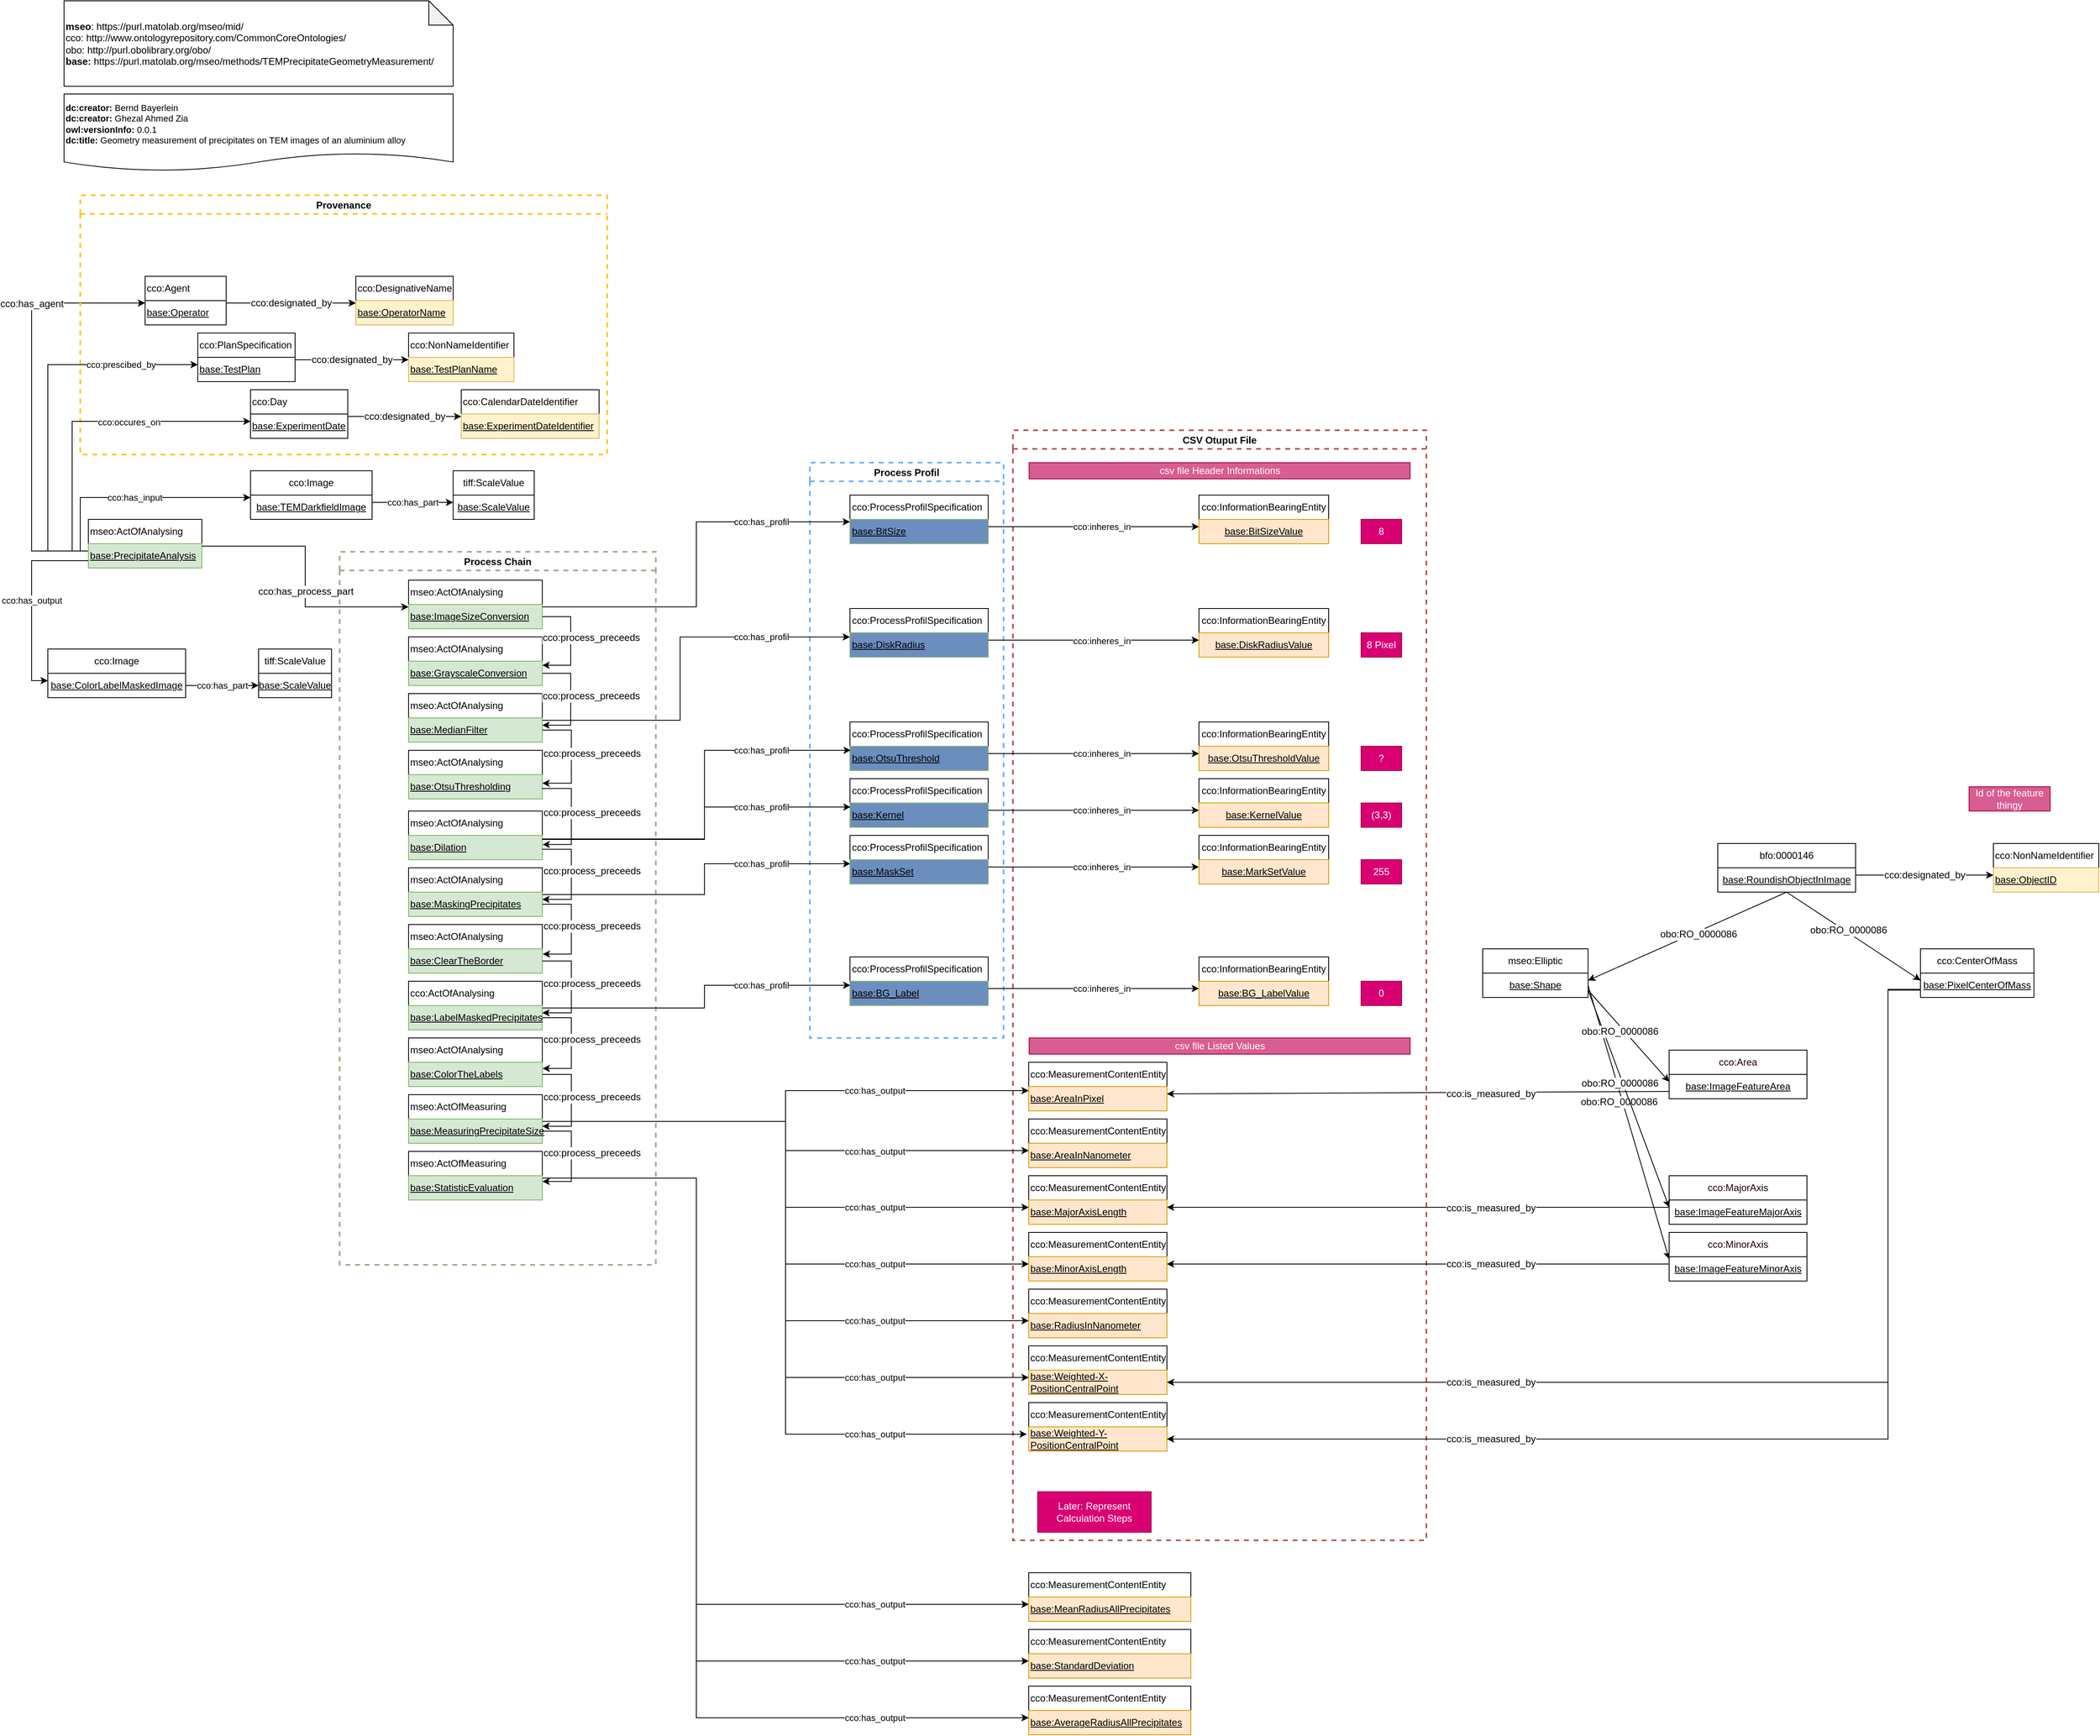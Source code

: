 <mxfile version="20.0.1" type="google"><diagram id="B9LBi02lbZW0Uz_3oodu" name="Page-1"><mxGraphModel dx="4271" dy="1918" grid="1" gridSize="10" guides="1" tooltips="1" connect="1" arrows="1" fold="1" page="1" pageScale="1" pageWidth="827" pageHeight="1169" math="0" shadow="0"><root><mxCell id="0"/><mxCell id="1" parent="0"/><mxCell id="gRYD_m_ZQUYqNXIrUlsg-13" value="CSV Otuput File" style="swimlane;dashed=1;strokeColor=#b85450;strokeWidth=2;fillColor=none;" parent="1" vertex="1"><mxGeometry x="1210.5" y="570" width="510" height="1370" as="geometry"/></mxCell><mxCell id="gRYD_m_ZQUYqNXIrUlsg-29" value="csv file Header Informations" style="rounded=0;whiteSpace=wrap;html=1;snapToPoint=1;points=[[0.1,0],[0.2,0],[0.3,0],[0.4,0],[0.5,0],[0.6,0],[0.7,0],[0.8,0],[0.9,0],[0,0.1],[0,0.3],[0,0.5],[0,0.7],[0,0.9],[0.1,1],[0.2,1],[0.3,1],[0.4,1],[0.5,1],[0.6,1],[0.7,1],[0.8,1],[0.9,1],[1,0.1],[1,0.3],[1,0.5],[1,0.7],[1,0.9]];fillColor=#D85D92;strokeColor=#A50040;fontColor=#ffffff;" parent="gRYD_m_ZQUYqNXIrUlsg-13" vertex="1"><mxGeometry x="20" y="40" width="470" height="20" as="geometry"/></mxCell><mxCell id="gRYD_m_ZQUYqNXIrUlsg-30" value="csv file Listed Values" style="rounded=0;whiteSpace=wrap;html=1;snapToPoint=1;points=[[0.1,0],[0.2,0],[0.3,0],[0.4,0],[0.5,0],[0.6,0],[0.7,0],[0.8,0],[0.9,0],[0,0.1],[0,0.3],[0,0.5],[0,0.7],[0,0.9],[0.1,1],[0.2,1],[0.3,1],[0.4,1],[0.5,1],[0.6,1],[0.7,1],[0.8,1],[0.9,1],[1,0.1],[1,0.3],[1,0.5],[1,0.7],[1,0.9]];fillColor=#D85D92;strokeColor=#A50040;fontColor=#ffffff;" parent="gRYD_m_ZQUYqNXIrUlsg-13" vertex="1"><mxGeometry x="20" y="750" width="470" height="20" as="geometry"/></mxCell><mxCell id="uYR4PsqETzc3PHgIlVSY-1" value="" style="group" parent="1" vertex="1" connectable="0"><mxGeometry x="40" y="40" width="480" height="210" as="geometry"/></mxCell><mxCell id="uYR4PsqETzc3PHgIlVSY-2" value="&lt;div style=&quot;font-size: 11px&quot;&gt;&lt;font style=&quot;font-size: 11px&quot;&gt;&lt;b&gt;dc:creator:&lt;/b&gt;&amp;nbsp;Bernd Bayerlein&lt;/font&gt;&lt;/div&gt;&lt;div style=&quot;font-size: 11px&quot;&gt;&lt;font style=&quot;font-size: 11px&quot;&gt;&lt;b&gt;dc:creator:&lt;/b&gt;&amp;nbsp;Ghezal Ahmed Zia&lt;br&gt;&lt;/font&gt;&lt;/div&gt;&lt;div style=&quot;font-size: 11px&quot;&gt;&lt;font style=&quot;font-size: 11px&quot;&gt;&lt;b&gt;owl:versionInfo:&lt;/b&gt; 0.0.1&lt;/font&gt;&lt;/div&gt;&lt;div style=&quot;font-size: 11px&quot;&gt;&lt;font style=&quot;font-size: 11px&quot;&gt;&lt;b&gt;dc:title:&lt;/b&gt;&amp;nbsp;Geometry measurement of precipitates on TEM images of an aluminium alloy&lt;/font&gt;&lt;/div&gt;" style="shape=document;whiteSpace=wrap;html=1;boundedLbl=1;labelBackgroundColor=#ffffff;strokeColor=#000000;fontSize=12;fontColor=#000000;size=0.233;align=left;" parent="uYR4PsqETzc3PHgIlVSY-1" vertex="1"><mxGeometry y="115.03" width="480" height="94.97" as="geometry"/></mxCell><mxCell id="uYR4PsqETzc3PHgIlVSY-3" value="&lt;div&gt;&lt;b&gt;mseo&lt;/b&gt;:&amp;nbsp;https://purl.matolab.org/mseo/mid/&lt;/div&gt;&lt;div&gt;cco:&amp;nbsp;http://www.ontologyrepository.com/CommonCoreOntologies/&lt;/div&gt;&lt;div&gt;obo: http://purl.obolibrary.org/obo/&lt;/div&gt;&lt;div&gt;&lt;b&gt;base:&lt;/b&gt;&lt;span&gt;&amp;nbsp;https://purl.matolab.org/mseo/methods/TEMPrecipitateGeometryMeasurement/&lt;/span&gt;&lt;br&gt;&lt;/div&gt;" style="shape=note;whiteSpace=wrap;html=1;backgroundOutline=1;darkOpacity=0.05;align=left;" parent="uYR4PsqETzc3PHgIlVSY-1" vertex="1"><mxGeometry width="480" height="105.53" as="geometry"/></mxCell><mxCell id="uYR4PsqETzc3PHgIlVSY-5" value="cco:has_agent" style="edgeStyle=elbowEdgeStyle;rounded=0;orthogonalLoop=1;jettySize=auto;html=1;fontSize=12;entryX=0;entryY=0.1;entryDx=0;entryDy=0;exitX=0;exitY=0.3;exitDx=0;exitDy=0;" parent="1" source="uYR4PsqETzc3PHgIlVSY-42" target="uYR4PsqETzc3PHgIlVSY-14" edge="1"><mxGeometry x="0.454" relative="1" as="geometry"><mxPoint x="60" y="703" as="sourcePoint"/><mxPoint x="1280" y="1248" as="targetPoint"/><Array as="points"><mxPoint y="620"/><mxPoint x="40" y="560"/></Array><mxPoint as="offset"/></mxGeometry></mxCell><mxCell id="uYR4PsqETzc3PHgIlVSY-6" value="Provenance" style="swimlane;dashed=1;strokeWidth=2;strokeColor=#FFC60D;" parent="1" vertex="1"><mxGeometry x="60" y="280" width="650" height="320" as="geometry"><mxRectangle x="40" y="260" width="100" height="23" as="alternateBounds"/></mxGeometry></mxCell><mxCell id="uYR4PsqETzc3PHgIlVSY-12" value="" style="group" parent="uYR4PsqETzc3PHgIlVSY-6" vertex="1" connectable="0"><mxGeometry x="80" y="100" width="100" height="60" as="geometry"/></mxCell><mxCell id="uYR4PsqETzc3PHgIlVSY-13" value="cco:Agent" style="rounded=0;whiteSpace=wrap;html=1;snapToPoint=1;points=[[0.1,0],[0.2,0],[0.3,0],[0.4,0],[0.5,0],[0.6,0],[0.7,0],[0.8,0],[0.9,0],[0,0.1],[0,0.3],[0,0.5],[0,0.7],[0,0.9],[0.1,1],[0.2,1],[0.3,1],[0.4,1],[0.5,1],[0.6,1],[0.7,1],[0.8,1],[0.9,1],[1,0.1],[1,0.3],[1,0.5],[1,0.7],[1,0.9]];align=left;" parent="uYR4PsqETzc3PHgIlVSY-12" vertex="1"><mxGeometry width="100" height="30" as="geometry"/></mxCell><mxCell id="uYR4PsqETzc3PHgIlVSY-14" value="&lt;u&gt;base:Operator&lt;br&gt;&lt;/u&gt;" style="rounded=0;whiteSpace=wrap;html=1;snapToPoint=1;points=[[0.1,0],[0.2,0],[0.3,0],[0.4,0],[0.5,0],[0.6,0],[0.7,0],[0.8,0],[0.9,0],[0,0.1],[0,0.3],[0,0.5],[0,0.7],[0,0.9],[0.1,1],[0.2,1],[0.3,1],[0.4,1],[0.5,1],[0.6,1],[0.7,1],[0.8,1],[0.9,1],[1,0.1],[1,0.3],[1,0.5],[1,0.7],[1,0.9]];align=left;" parent="uYR4PsqETzc3PHgIlVSY-12" vertex="1"><mxGeometry y="30" width="100" height="30" as="geometry"/></mxCell><mxCell id="uYR4PsqETzc3PHgIlVSY-15" value="" style="group" parent="uYR4PsqETzc3PHgIlVSY-6" vertex="1" connectable="0"><mxGeometry x="145" y="170" width="120" height="60" as="geometry"/></mxCell><mxCell id="uYR4PsqETzc3PHgIlVSY-16" value="cco:PlanSpecification" style="rounded=0;whiteSpace=wrap;html=1;snapToPoint=1;points=[[0.1,0],[0.2,0],[0.3,0],[0.4,0],[0.5,0],[0.6,0],[0.7,0],[0.8,0],[0.9,0],[0,0.1],[0,0.3],[0,0.5],[0,0.7],[0,0.9],[0.1,1],[0.2,1],[0.3,1],[0.4,1],[0.5,1],[0.6,1],[0.7,1],[0.8,1],[0.9,1],[1,0.1],[1,0.3],[1,0.5],[1,0.7],[1,0.9]];align=left;" parent="uYR4PsqETzc3PHgIlVSY-15" vertex="1"><mxGeometry width="120" height="30" as="geometry"/></mxCell><mxCell id="uYR4PsqETzc3PHgIlVSY-17" value="&lt;u&gt;base:TestPlan&lt;br&gt;&lt;/u&gt;" style="rounded=0;whiteSpace=wrap;html=1;snapToPoint=1;points=[[0.1,0],[0.2,0],[0.3,0],[0.4,0],[0.5,0],[0.6,0],[0.7,0],[0.8,0],[0.9,0],[0,0.1],[0,0.3],[0,0.5],[0,0.7],[0,0.9],[0.1,1],[0.2,1],[0.3,1],[0.4,1],[0.5,1],[0.6,1],[0.7,1],[0.8,1],[0.9,1],[1,0.1],[1,0.3],[1,0.5],[1,0.7],[1,0.9]];align=left;" parent="uYR4PsqETzc3PHgIlVSY-15" vertex="1"><mxGeometry y="30" width="120" height="30" as="geometry"/></mxCell><mxCell id="uYR4PsqETzc3PHgIlVSY-18" value="" style="group" parent="uYR4PsqETzc3PHgIlVSY-6" vertex="1" connectable="0"><mxGeometry x="405" y="170" width="130" height="60" as="geometry"/></mxCell><mxCell id="uYR4PsqETzc3PHgIlVSY-19" value="cco:NonNameIdentifier" style="rounded=0;whiteSpace=wrap;html=1;snapToPoint=1;points=[[0.1,0],[0.2,0],[0.3,0],[0.4,0],[0.5,0],[0.6,0],[0.7,0],[0.8,0],[0.9,0],[0,0.1],[0,0.3],[0,0.5],[0,0.7],[0,0.9],[0.1,1],[0.2,1],[0.3,1],[0.4,1],[0.5,1],[0.6,1],[0.7,1],[0.8,1],[0.9,1],[1,0.1],[1,0.3],[1,0.5],[1,0.7],[1,0.9]];align=left;" parent="uYR4PsqETzc3PHgIlVSY-18" vertex="1"><mxGeometry width="130" height="30" as="geometry"/></mxCell><mxCell id="uYR4PsqETzc3PHgIlVSY-20" value="&lt;u&gt;base:TestPlanName&lt;br&gt;&lt;/u&gt;" style="rounded=0;whiteSpace=wrap;html=1;snapToPoint=1;points=[[0.1,0],[0.2,0],[0.3,0],[0.4,0],[0.5,0],[0.6,0],[0.7,0],[0.8,0],[0.9,0],[0,0.1],[0,0.3],[0,0.5],[0,0.7],[0,0.9],[0.1,1],[0.2,1],[0.3,1],[0.4,1],[0.5,1],[0.6,1],[0.7,1],[0.8,1],[0.9,1],[1,0.1],[1,0.3],[1,0.5],[1,0.7],[1,0.9]];align=left;fillColor=#fff2cc;strokeColor=#d6b656;" parent="uYR4PsqETzc3PHgIlVSY-18" vertex="1"><mxGeometry y="30" width="130" height="30" as="geometry"/></mxCell><mxCell id="uYR4PsqETzc3PHgIlVSY-21" value="cco:designated_by" style="edgeStyle=orthogonalEdgeStyle;rounded=0;orthogonalLoop=1;jettySize=auto;html=1;exitX=1;exitY=0.1;exitDx=0;exitDy=0;fontSize=12;entryX=0;entryY=0.1;entryDx=0;entryDy=0;" parent="uYR4PsqETzc3PHgIlVSY-6" source="uYR4PsqETzc3PHgIlVSY-17" target="uYR4PsqETzc3PHgIlVSY-20" edge="1"><mxGeometry relative="1" as="geometry"><mxPoint x="325" y="283" as="sourcePoint"/><mxPoint x="405" y="203" as="targetPoint"/></mxGeometry></mxCell><mxCell id="uYR4PsqETzc3PHgIlVSY-22" value="" style="group" parent="uYR4PsqETzc3PHgIlVSY-6" vertex="1" connectable="0"><mxGeometry x="340" y="100" width="120" height="60" as="geometry"/></mxCell><mxCell id="uYR4PsqETzc3PHgIlVSY-23" value="" style="group" parent="uYR4PsqETzc3PHgIlVSY-22" vertex="1" connectable="0"><mxGeometry width="120" height="60" as="geometry"/></mxCell><mxCell id="uYR4PsqETzc3PHgIlVSY-24" value="cco:DesignativeName" style="rounded=0;whiteSpace=wrap;html=1;snapToPoint=1;points=[[0.1,0],[0.2,0],[0.3,0],[0.4,0],[0.5,0],[0.6,0],[0.7,0],[0.8,0],[0.9,0],[0,0.1],[0,0.3],[0,0.5],[0,0.7],[0,0.9],[0.1,1],[0.2,1],[0.3,1],[0.4,1],[0.5,1],[0.6,1],[0.7,1],[0.8,1],[0.9,1],[1,0.1],[1,0.3],[1,0.5],[1,0.7],[1,0.9]];align=left;" parent="uYR4PsqETzc3PHgIlVSY-23" vertex="1"><mxGeometry width="120" height="30" as="geometry"/></mxCell><mxCell id="uYR4PsqETzc3PHgIlVSY-25" value="&lt;u&gt;base:OperatorName&lt;br&gt;&lt;/u&gt;" style="rounded=0;whiteSpace=wrap;html=1;snapToPoint=1;points=[[0.1,0],[0.2,0],[0.3,0],[0.4,0],[0.5,0],[0.6,0],[0.7,0],[0.8,0],[0.9,0],[0,0.1],[0,0.3],[0,0.5],[0,0.7],[0,0.9],[0.1,1],[0.2,1],[0.3,1],[0.4,1],[0.5,1],[0.6,1],[0.7,1],[0.8,1],[0.9,1],[1,0.1],[1,0.3],[1,0.5],[1,0.7],[1,0.9]];align=left;fillColor=#fff2cc;strokeColor=#d6b656;" parent="uYR4PsqETzc3PHgIlVSY-23" vertex="1"><mxGeometry y="30" width="120" height="30" as="geometry"/></mxCell><mxCell id="uYR4PsqETzc3PHgIlVSY-26" value="cco:designated_by" style="edgeStyle=orthogonalEdgeStyle;rounded=0;orthogonalLoop=1;jettySize=auto;html=1;exitX=1;exitY=0.1;exitDx=0;exitDy=0;fontSize=12;entryX=0;entryY=0.1;entryDx=0;entryDy=0;" parent="uYR4PsqETzc3PHgIlVSY-6" source="uYR4PsqETzc3PHgIlVSY-14" target="uYR4PsqETzc3PHgIlVSY-25" edge="1"><mxGeometry relative="1" as="geometry"><mxPoint x="180" y="133" as="sourcePoint"/><mxPoint x="260" y="150.0" as="targetPoint"/></mxGeometry></mxCell><mxCell id="uYR4PsqETzc3PHgIlVSY-27" value="" style="group" parent="uYR4PsqETzc3PHgIlVSY-6" vertex="1" connectable="0"><mxGeometry x="470" y="240" width="170" height="60" as="geometry"/></mxCell><mxCell id="uYR4PsqETzc3PHgIlVSY-28" value="cco:CalendarDateIdentifier" style="rounded=0;whiteSpace=wrap;html=1;snapToPoint=1;points=[[0.1,0],[0.2,0],[0.3,0],[0.4,0],[0.5,0],[0.6,0],[0.7,0],[0.8,0],[0.9,0],[0,0.1],[0,0.3],[0,0.5],[0,0.7],[0,0.9],[0.1,1],[0.2,1],[0.3,1],[0.4,1],[0.5,1],[0.6,1],[0.7,1],[0.8,1],[0.9,1],[1,0.1],[1,0.3],[1,0.5],[1,0.7],[1,0.9]];align=left;" parent="uYR4PsqETzc3PHgIlVSY-27" vertex="1"><mxGeometry width="170" height="30" as="geometry"/></mxCell><mxCell id="uYR4PsqETzc3PHgIlVSY-29" value="&lt;u&gt;base:ExperimentDateIdentifier&lt;br&gt;&lt;/u&gt;" style="rounded=0;whiteSpace=wrap;html=1;snapToPoint=1;points=[[0.1,0],[0.2,0],[0.3,0],[0.4,0],[0.5,0],[0.6,0],[0.7,0],[0.8,0],[0.9,0],[0,0.1],[0,0.3],[0,0.5],[0,0.7],[0,0.9],[0.1,1],[0.2,1],[0.3,1],[0.4,1],[0.5,1],[0.6,1],[0.7,1],[0.8,1],[0.9,1],[1,0.1],[1,0.3],[1,0.5],[1,0.7],[1,0.9]];align=left;fillColor=#fff2cc;strokeColor=#d6b656;" parent="uYR4PsqETzc3PHgIlVSY-27" vertex="1"><mxGeometry y="30" width="170" height="30" as="geometry"/></mxCell><mxCell id="uYR4PsqETzc3PHgIlVSY-30" value="" style="group" parent="uYR4PsqETzc3PHgIlVSY-6" vertex="1" connectable="0"><mxGeometry x="210" y="240" width="120" height="60" as="geometry"/></mxCell><mxCell id="uYR4PsqETzc3PHgIlVSY-31" value="cco:Day" style="rounded=0;whiteSpace=wrap;html=1;snapToPoint=1;points=[[0.1,0],[0.2,0],[0.3,0],[0.4,0],[0.5,0],[0.6,0],[0.7,0],[0.8,0],[0.9,0],[0,0.1],[0,0.3],[0,0.5],[0,0.7],[0,0.9],[0.1,1],[0.2,1],[0.3,1],[0.4,1],[0.5,1],[0.6,1],[0.7,1],[0.8,1],[0.9,1],[1,0.1],[1,0.3],[1,0.5],[1,0.7],[1,0.9]];align=left;" parent="uYR4PsqETzc3PHgIlVSY-30" vertex="1"><mxGeometry width="120" height="30" as="geometry"/></mxCell><mxCell id="uYR4PsqETzc3PHgIlVSY-32" value="&lt;u&gt;base:ExperimentDate&lt;br&gt;&lt;/u&gt;" style="rounded=0;whiteSpace=wrap;html=1;snapToPoint=1;points=[[0.1,0],[0.2,0],[0.3,0],[0.4,0],[0.5,0],[0.6,0],[0.7,0],[0.8,0],[0.9,0],[0,0.1],[0,0.3],[0,0.5],[0,0.7],[0,0.9],[0.1,1],[0.2,1],[0.3,1],[0.4,1],[0.5,1],[0.6,1],[0.7,1],[0.8,1],[0.9,1],[1,0.1],[1,0.3],[1,0.5],[1,0.7],[1,0.9]];align=left;" parent="uYR4PsqETzc3PHgIlVSY-30" vertex="1"><mxGeometry y="30" width="120" height="30" as="geometry"/></mxCell><mxCell id="uYR4PsqETzc3PHgIlVSY-33" value="cco:designated_by" style="edgeStyle=orthogonalEdgeStyle;rounded=0;orthogonalLoop=1;jettySize=auto;html=1;exitX=1;exitY=0.1;exitDx=0;exitDy=0;fontSize=12;entryX=0;entryY=0.1;entryDx=0;entryDy=0;" parent="uYR4PsqETzc3PHgIlVSY-6" source="uYR4PsqETzc3PHgIlVSY-32" target="uYR4PsqETzc3PHgIlVSY-29" edge="1"><mxGeometry relative="1" as="geometry"><mxPoint x="310" y="273" as="sourcePoint"/><mxPoint x="390" y="290.0" as="targetPoint"/></mxGeometry></mxCell><mxCell id="uYR4PsqETzc3PHgIlVSY-39" value="cco:prescibed_by" style="edgeStyle=orthogonalEdgeStyle;rounded=0;orthogonalLoop=1;jettySize=auto;html=1;exitX=0;exitY=0.3;exitDx=0;exitDy=0;entryX=0;entryY=0.3;entryDx=0;entryDy=0;" parent="1" source="uYR4PsqETzc3PHgIlVSY-42" target="uYR4PsqETzc3PHgIlVSY-17" edge="1"><mxGeometry x="0.591" relative="1" as="geometry"><mxPoint x="60" y="709" as="sourcePoint"/><Array as="points"><mxPoint x="20" y="719"/><mxPoint x="20" y="489"/></Array><mxPoint as="offset"/></mxGeometry></mxCell><mxCell id="uYR4PsqETzc3PHgIlVSY-40" value="cco:occures_on" style="edgeStyle=orthogonalEdgeStyle;rounded=0;orthogonalLoop=1;jettySize=auto;html=1;exitX=0;exitY=0.3;exitDx=0;exitDy=0;entryX=0;entryY=0.3;entryDx=0;entryDy=0;" parent="1" source="uYR4PsqETzc3PHgIlVSY-42" target="uYR4PsqETzc3PHgIlVSY-32" edge="1"><mxGeometry x="0.25" y="-1" relative="1" as="geometry"><mxPoint x="60" y="709" as="sourcePoint"/><Array as="points"><mxPoint x="50" y="719"/><mxPoint x="50" y="559"/></Array><mxPoint as="offset"/></mxGeometry></mxCell><mxCell id="uYR4PsqETzc3PHgIlVSY-41" value="mseo:ActOfAnalysing&lt;span&gt;&#9;&lt;/span&gt;" style="rounded=0;whiteSpace=wrap;html=1;snapToPoint=1;points=[[0.1,0],[0.2,0],[0.3,0],[0.4,0],[0.5,0],[0.6,0],[0.7,0],[0.8,0],[0.9,0],[0,0.1],[0,0.3],[0,0.5],[0,0.7],[0,0.9],[0.1,1],[0.2,1],[0.3,1],[0.4,1],[0.5,1],[0.6,1],[0.7,1],[0.8,1],[0.9,1],[1,0.1],[1,0.3],[1,0.5],[1,0.7],[1,0.9]];align=left;" parent="1" vertex="1"><mxGeometry x="70" y="680" width="140" height="30" as="geometry"/></mxCell><mxCell id="uYR4PsqETzc3PHgIlVSY-81" value="cco:has_input" style="edgeStyle=orthogonalEdgeStyle;rounded=0;orthogonalLoop=1;jettySize=auto;html=1;exitX=0;exitY=0.3;exitDx=0;exitDy=0;entryX=0;entryY=0.1;entryDx=0;entryDy=0;" parent="1" source="uYR4PsqETzc3PHgIlVSY-42" target="uYR4PsqETzc3PHgIlVSY-80" edge="1"><mxGeometry relative="1" as="geometry"><Array as="points"><mxPoint x="60" y="719"/><mxPoint x="60" y="653"/></Array></mxGeometry></mxCell><mxCell id="uYR4PsqETzc3PHgIlVSY-42" value="&lt;u&gt;base:PrecipitateAnalysis&lt;br&gt;&lt;/u&gt;" style="rounded=0;whiteSpace=wrap;html=1;snapToPoint=1;points=[[0.1,0],[0.2,0],[0.3,0],[0.4,0],[0.5,0],[0.6,0],[0.7,0],[0.8,0],[0.9,0],[0,0.1],[0,0.3],[0,0.5],[0,0.7],[0,0.9],[0.1,1],[0.2,1],[0.3,1],[0.4,1],[0.5,1],[0.6,1],[0.7,1],[0.8,1],[0.9,1],[1,0.1],[1,0.3],[1,0.5],[1,0.7],[1,0.9]];align=left;fillColor=#d5e8d4;strokeColor=#82b366;" parent="1" vertex="1"><mxGeometry x="70" y="710" width="140" height="30" as="geometry"/></mxCell><mxCell id="uYR4PsqETzc3PHgIlVSY-43" value="cco:has_process_part" style="rounded=0;orthogonalLoop=1;jettySize=auto;html=1;exitX=1;exitY=0.1;exitDx=0;exitDy=0;fontSize=12;entryX=0;entryY=0.1;entryDx=0;entryDy=0;edgeStyle=elbowEdgeStyle;" parent="1" source="uYR4PsqETzc3PHgIlVSY-42" target="uYR4PsqETzc3PHgIlVSY-55" edge="1"><mxGeometry x="0.113" relative="1" as="geometry"><mxPoint x="610" y="715" as="targetPoint"/><mxPoint as="offset"/></mxGeometry></mxCell><mxCell id="uYR4PsqETzc3PHgIlVSY-50" value="Process Chain" style="swimlane;strokeColor=#9CAD8B;dashed=1;strokeWidth=2;" parent="1" vertex="1"><mxGeometry x="380" y="720" width="390" height="880" as="geometry"><mxRectangle x="265" y="745" width="120" height="23" as="alternateBounds"/></mxGeometry></mxCell><mxCell id="uYR4PsqETzc3PHgIlVSY-53" value="" style="group" parent="uYR4PsqETzc3PHgIlVSY-50" vertex="1" connectable="0"><mxGeometry x="85" y="35" width="165" height="60" as="geometry"/></mxCell><mxCell id="uYR4PsqETzc3PHgIlVSY-54" value="mseo:ActOfAnalysing&lt;span&gt;&#9;&lt;/span&gt;" style="rounded=0;whiteSpace=wrap;html=1;snapToPoint=1;points=[[0.1,0],[0.2,0],[0.3,0],[0.4,0],[0.5,0],[0.6,0],[0.7,0],[0.8,0],[0.9,0],[0,0.1],[0,0.3],[0,0.5],[0,0.7],[0,0.9],[0.1,1],[0.2,1],[0.3,1],[0.4,1],[0.5,1],[0.6,1],[0.7,1],[0.8,1],[0.9,1],[1,0.1],[1,0.3],[1,0.5],[1,0.7],[1,0.9]];align=left;" parent="uYR4PsqETzc3PHgIlVSY-53" vertex="1"><mxGeometry width="165" height="30" as="geometry"/></mxCell><mxCell id="uYR4PsqETzc3PHgIlVSY-55" value="&lt;u&gt;base:ImageSizeConversion&lt;/u&gt;" style="rounded=0;whiteSpace=wrap;html=1;snapToPoint=1;points=[[0.1,0],[0.2,0],[0.3,0],[0.4,0],[0.5,0],[0.6,0],[0.7,0],[0.8,0],[0.9,0],[0,0.1],[0,0.3],[0,0.5],[0,0.7],[0,0.9],[0.1,1],[0.2,1],[0.3,1],[0.4,1],[0.5,1],[0.6,1],[0.7,1],[0.8,1],[0.9,1],[1,0.1],[1,0.3],[1,0.5],[1,0.7],[1,0.9]];align=left;fillColor=#d5e8d4;strokeColor=#82b366;" parent="uYR4PsqETzc3PHgIlVSY-53" vertex="1"><mxGeometry y="30" width="165" height="30" as="geometry"/></mxCell><mxCell id="uYR4PsqETzc3PHgIlVSY-60" value="" style="group" parent="uYR4PsqETzc3PHgIlVSY-50" vertex="1" connectable="0"><mxGeometry x="85" y="105" width="165" height="60" as="geometry"/></mxCell><mxCell id="uYR4PsqETzc3PHgIlVSY-61" value="" style="group" parent="uYR4PsqETzc3PHgIlVSY-60" vertex="1" connectable="0"><mxGeometry width="165" height="60" as="geometry"/></mxCell><mxCell id="uYR4PsqETzc3PHgIlVSY-62" value="mseo:ActOfAnalysing" style="rounded=0;whiteSpace=wrap;html=1;snapToPoint=1;points=[[0.1,0],[0.2,0],[0.3,0],[0.4,0],[0.5,0],[0.6,0],[0.7,0],[0.8,0],[0.9,0],[0,0.1],[0,0.3],[0,0.5],[0,0.7],[0,0.9],[0.1,1],[0.2,1],[0.3,1],[0.4,1],[0.5,1],[0.6,1],[0.7,1],[0.8,1],[0.9,1],[1,0.1],[1,0.3],[1,0.5],[1,0.7],[1,0.9]];align=left;" parent="uYR4PsqETzc3PHgIlVSY-61" vertex="1"><mxGeometry width="165" height="30" as="geometry"/></mxCell><mxCell id="uYR4PsqETzc3PHgIlVSY-63" value="&lt;u&gt;base:GrayscaleConversion&lt;/u&gt;" style="rounded=0;whiteSpace=wrap;html=1;snapToPoint=1;points=[[0.1,0],[0.2,0],[0.3,0],[0.4,0],[0.5,0],[0.6,0],[0.7,0],[0.8,0],[0.9,0],[0,0.1],[0,0.3],[0,0.5],[0,0.7],[0,0.9],[0.1,1],[0.2,1],[0.3,1],[0.4,1],[0.5,1],[0.6,1],[0.7,1],[0.8,1],[0.9,1],[1,0.1],[1,0.3],[1,0.5],[1,0.7],[1,0.9]];align=left;fillColor=#d5e8d4;strokeColor=#82b366;" parent="uYR4PsqETzc3PHgIlVSY-61" vertex="1"><mxGeometry y="30" width="165" height="30" as="geometry"/></mxCell><mxCell id="uYR4PsqETzc3PHgIlVSY-64" value="" style="group" parent="uYR4PsqETzc3PHgIlVSY-50" vertex="1" connectable="0"><mxGeometry x="85" y="175" width="165" height="60" as="geometry"/></mxCell><mxCell id="uYR4PsqETzc3PHgIlVSY-65" value="mseo:ActOfAnalysing" style="rounded=0;whiteSpace=wrap;html=1;snapToPoint=1;points=[[0.1,0],[0.2,0],[0.3,0],[0.4,0],[0.5,0],[0.6,0],[0.7,0],[0.8,0],[0.9,0],[0,0.1],[0,0.3],[0,0.5],[0,0.7],[0,0.9],[0.1,1],[0.2,1],[0.3,1],[0.4,1],[0.5,1],[0.6,1],[0.7,1],[0.8,1],[0.9,1],[1,0.1],[1,0.3],[1,0.5],[1,0.7],[1,0.9]];align=left;" parent="uYR4PsqETzc3PHgIlVSY-64" vertex="1"><mxGeometry width="165" height="30" as="geometry"/></mxCell><mxCell id="uYR4PsqETzc3PHgIlVSY-66" value="&lt;u&gt;base:&lt;/u&gt;&lt;u&gt;MedianFilter&lt;/u&gt;" style="rounded=0;whiteSpace=wrap;html=1;snapToPoint=1;points=[[0.1,0],[0.2,0],[0.3,0],[0.4,0],[0.5,0],[0.6,0],[0.7,0],[0.8,0],[0.9,0],[0,0.1],[0,0.3],[0,0.5],[0,0.7],[0,0.9],[0.1,1],[0.2,1],[0.3,1],[0.4,1],[0.5,1],[0.6,1],[0.7,1],[0.8,1],[0.9,1],[1,0.1],[1,0.3],[1,0.5],[1,0.7],[1,0.9]];align=left;fillColor=#d5e8d4;strokeColor=#82b366;" parent="uYR4PsqETzc3PHgIlVSY-64" vertex="1"><mxGeometry y="30" width="165" height="30" as="geometry"/></mxCell><mxCell id="uYR4PsqETzc3PHgIlVSY-67" value="" style="group" parent="uYR4PsqETzc3PHgIlVSY-50" vertex="1" connectable="0"><mxGeometry x="85" y="245" width="165" height="60" as="geometry"/></mxCell><mxCell id="uYR4PsqETzc3PHgIlVSY-68" value="mseo:ActOfAnalysing" style="rounded=0;whiteSpace=wrap;html=1;snapToPoint=1;points=[[0.1,0],[0.2,0],[0.3,0],[0.4,0],[0.5,0],[0.6,0],[0.7,0],[0.8,0],[0.9,0],[0,0.1],[0,0.3],[0,0.5],[0,0.7],[0,0.9],[0.1,1],[0.2,1],[0.3,1],[0.4,1],[0.5,1],[0.6,1],[0.7,1],[0.8,1],[0.9,1],[1,0.1],[1,0.3],[1,0.5],[1,0.7],[1,0.9]];align=left;" parent="uYR4PsqETzc3PHgIlVSY-67" vertex="1"><mxGeometry width="165" height="30" as="geometry"/></mxCell><mxCell id="uYR4PsqETzc3PHgIlVSY-69" value="&lt;u&gt;base:OtsuThresholding&lt;/u&gt;" style="rounded=0;whiteSpace=wrap;html=1;snapToPoint=1;points=[[0.1,0],[0.2,0],[0.3,0],[0.4,0],[0.5,0],[0.6,0],[0.7,0],[0.8,0],[0.9,0],[0,0.1],[0,0.3],[0,0.5],[0,0.7],[0,0.9],[0.1,1],[0.2,1],[0.3,1],[0.4,1],[0.5,1],[0.6,1],[0.7,1],[0.8,1],[0.9,1],[1,0.1],[1,0.3],[1,0.5],[1,0.7],[1,0.9]];align=left;fillColor=#d5e8d4;strokeColor=#82b366;" parent="uYR4PsqETzc3PHgIlVSY-67" vertex="1"><mxGeometry y="30" width="165" height="30" as="geometry"/></mxCell><mxCell id="uYR4PsqETzc3PHgIlVSY-70" value="" style="group" parent="uYR4PsqETzc3PHgIlVSY-50" vertex="1" connectable="0"><mxGeometry x="85" y="469" width="165" height="60" as="geometry"/></mxCell><mxCell id="uYR4PsqETzc3PHgIlVSY-71" value="mseo:ActOfAnalysing" style="rounded=0;whiteSpace=wrap;html=1;snapToPoint=1;points=[[0.1,0],[0.2,0],[0.3,0],[0.4,0],[0.5,0],[0.6,0],[0.7,0],[0.8,0],[0.9,0],[0,0.1],[0,0.3],[0,0.5],[0,0.7],[0,0.9],[0.1,1],[0.2,1],[0.3,1],[0.4,1],[0.5,1],[0.6,1],[0.7,1],[0.8,1],[0.9,1],[1,0.1],[1,0.3],[1,0.5],[1,0.7],[1,0.9]];align=left;" parent="uYR4PsqETzc3PHgIlVSY-70" vertex="1"><mxGeometry y="-9" width="165" height="30" as="geometry"/></mxCell><mxCell id="uYR4PsqETzc3PHgIlVSY-72" value="&lt;u&gt;base:ClearTheBorder&lt;/u&gt;" style="rounded=0;whiteSpace=wrap;html=1;snapToPoint=1;points=[[0.1,0],[0.2,0],[0.3,0],[0.4,0],[0.5,0],[0.6,0],[0.7,0],[0.8,0],[0.9,0],[0,0.1],[0,0.3],[0,0.5],[0,0.7],[0,0.9],[0.1,1],[0.2,1],[0.3,1],[0.4,1],[0.5,1],[0.6,1],[0.7,1],[0.8,1],[0.9,1],[1,0.1],[1,0.3],[1,0.5],[1,0.7],[1,0.9]];align=left;fillColor=#d5e8d4;strokeColor=#82b366;" parent="uYR4PsqETzc3PHgIlVSY-70" vertex="1"><mxGeometry y="21" width="165" height="30" as="geometry"/></mxCell><mxCell id="uYR4PsqETzc3PHgIlVSY-73" value="" style="group" parent="uYR4PsqETzc3PHgIlVSY-50" vertex="1" connectable="0"><mxGeometry x="85" y="530" width="165" height="60" as="geometry"/></mxCell><mxCell id="uYR4PsqETzc3PHgIlVSY-74" value="cco:ActOfAnalysing&lt;span style=&quot;white-space: pre&quot;&gt;&#9;&lt;/span&gt;" style="rounded=0;whiteSpace=wrap;html=1;snapToPoint=1;points=[[0.1,0],[0.2,0],[0.3,0],[0.4,0],[0.5,0],[0.6,0],[0.7,0],[0.8,0],[0.9,0],[0,0.1],[0,0.3],[0,0.5],[0,0.7],[0,0.9],[0.1,1],[0.2,1],[0.3,1],[0.4,1],[0.5,1],[0.6,1],[0.7,1],[0.8,1],[0.9,1],[1,0.1],[1,0.3],[1,0.5],[1,0.7],[1,0.9]];align=left;" parent="uYR4PsqETzc3PHgIlVSY-73" vertex="1"><mxGeometry width="165" height="30" as="geometry"/></mxCell><mxCell id="uYR4PsqETzc3PHgIlVSY-75" value="&lt;u&gt;base:LabelMaskedPrecipitates&lt;/u&gt;" style="rounded=0;whiteSpace=wrap;html=1;snapToPoint=1;points=[[0.1,0],[0.2,0],[0.3,0],[0.4,0],[0.5,0],[0.6,0],[0.7,0],[0.8,0],[0.9,0],[0,0.1],[0,0.3],[0,0.5],[0,0.7],[0,0.9],[0.1,1],[0.2,1],[0.3,1],[0.4,1],[0.5,1],[0.6,1],[0.7,1],[0.8,1],[0.9,1],[1,0.1],[1,0.3],[1,0.5],[1,0.7],[1,0.9]];align=left;fillColor=#d5e8d4;strokeColor=#82b366;" parent="uYR4PsqETzc3PHgIlVSY-73" vertex="1"><mxGeometry y="30" width="165" height="30" as="geometry"/></mxCell><mxCell id="uYR4PsqETzc3PHgIlVSY-76" value="" style="group" parent="uYR4PsqETzc3PHgIlVSY-50" vertex="1" connectable="0"><mxGeometry x="85" y="600" width="165" height="60" as="geometry"/></mxCell><mxCell id="uYR4PsqETzc3PHgIlVSY-77" value="mseo:ActOfAnalysing&lt;span style=&quot;white-space: pre&quot;&gt;&#9;&lt;/span&gt;" style="rounded=0;whiteSpace=wrap;html=1;snapToPoint=1;points=[[0.1,0],[0.2,0],[0.3,0],[0.4,0],[0.5,0],[0.6,0],[0.7,0],[0.8,0],[0.9,0],[0,0.1],[0,0.3],[0,0.5],[0,0.7],[0,0.9],[0.1,1],[0.2,1],[0.3,1],[0.4,1],[0.5,1],[0.6,1],[0.7,1],[0.8,1],[0.9,1],[1,0.1],[1,0.3],[1,0.5],[1,0.7],[1,0.9]];align=left;" parent="uYR4PsqETzc3PHgIlVSY-76" vertex="1"><mxGeometry width="165" height="30" as="geometry"/></mxCell><mxCell id="uYR4PsqETzc3PHgIlVSY-78" value="&lt;u&gt;base:ColorTheLabels&lt;br&gt;&lt;/u&gt;" style="rounded=0;whiteSpace=wrap;html=1;snapToPoint=1;points=[[0.1,0],[0.2,0],[0.3,0],[0.4,0],[0.5,0],[0.6,0],[0.7,0],[0.8,0],[0.9,0],[0,0.1],[0,0.3],[0,0.5],[0,0.7],[0,0.9],[0.1,1],[0.2,1],[0.3,1],[0.4,1],[0.5,1],[0.6,1],[0.7,1],[0.8,1],[0.9,1],[1,0.1],[1,0.3],[1,0.5],[1,0.7],[1,0.9]];align=left;fillColor=#d5e8d4;strokeColor=#82b366;" parent="uYR4PsqETzc3PHgIlVSY-76" vertex="1"><mxGeometry y="30" width="165" height="30" as="geometry"/></mxCell><mxCell id="wYRk01Rx7Cjt8pUqmS8Z-1" value="" style="group" parent="uYR4PsqETzc3PHgIlVSY-50" vertex="1" connectable="0"><mxGeometry x="85" y="670" width="165" height="60" as="geometry"/></mxCell><mxCell id="wYRk01Rx7Cjt8pUqmS8Z-2" value="mseo:ActOfMeasuring&lt;span style=&quot;white-space: pre&quot;&gt;&#9;&lt;/span&gt;" style="rounded=0;whiteSpace=wrap;html=1;snapToPoint=1;points=[[0.1,0],[0.2,0],[0.3,0],[0.4,0],[0.5,0],[0.6,0],[0.7,0],[0.8,0],[0.9,0],[0,0.1],[0,0.3],[0,0.5],[0,0.7],[0,0.9],[0.1,1],[0.2,1],[0.3,1],[0.4,1],[0.5,1],[0.6,1],[0.7,1],[0.8,1],[0.9,1],[1,0.1],[1,0.3],[1,0.5],[1,0.7],[1,0.9]];align=left;" parent="wYRk01Rx7Cjt8pUqmS8Z-1" vertex="1"><mxGeometry width="165" height="30" as="geometry"/></mxCell><mxCell id="wYRk01Rx7Cjt8pUqmS8Z-3" value="&lt;u&gt;base:MeasuringPrecipitateSize&lt;br&gt;&lt;/u&gt;" style="rounded=0;whiteSpace=wrap;html=1;snapToPoint=1;points=[[0.1,0],[0.2,0],[0.3,0],[0.4,0],[0.5,0],[0.6,0],[0.7,0],[0.8,0],[0.9,0],[0,0.1],[0,0.3],[0,0.5],[0,0.7],[0,0.9],[0.1,1],[0.2,1],[0.3,1],[0.4,1],[0.5,1],[0.6,1],[0.7,1],[0.8,1],[0.9,1],[1,0.1],[1,0.3],[1,0.5],[1,0.7],[1,0.9]];align=left;fillColor=#d5e8d4;strokeColor=#82b366;" parent="wYRk01Rx7Cjt8pUqmS8Z-1" vertex="1"><mxGeometry y="30" width="165" height="30" as="geometry"/></mxCell><mxCell id="wYRk01Rx7Cjt8pUqmS8Z-6" value="mseo:ActOfMeasuring&lt;span style=&quot;white-space: pre&quot;&gt;&#9;&lt;/span&gt;" style="rounded=0;whiteSpace=wrap;html=1;snapToPoint=1;points=[[0.1,0],[0.2,0],[0.3,0],[0.4,0],[0.5,0],[0.6,0],[0.7,0],[0.8,0],[0.9,0],[0,0.1],[0,0.3],[0,0.5],[0,0.7],[0,0.9],[0.1,1],[0.2,1],[0.3,1],[0.4,1],[0.5,1],[0.6,1],[0.7,1],[0.8,1],[0.9,1],[1,0.1],[1,0.3],[1,0.5],[1,0.7],[1,0.9]];align=left;" parent="uYR4PsqETzc3PHgIlVSY-50" vertex="1"><mxGeometry x="85" y="740" width="165" height="30" as="geometry"/></mxCell><mxCell id="wYRk01Rx7Cjt8pUqmS8Z-7" value="&lt;u&gt;base:StatisticEvaluation&lt;br&gt;&lt;/u&gt;" style="rounded=0;whiteSpace=wrap;html=1;snapToPoint=1;points=[[0.1,0],[0.2,0],[0.3,0],[0.4,0],[0.5,0],[0.6,0],[0.7,0],[0.8,0],[0.9,0],[0,0.1],[0,0.3],[0,0.5],[0,0.7],[0,0.9],[0.1,1],[0.2,1],[0.3,1],[0.4,1],[0.5,1],[0.6,1],[0.7,1],[0.8,1],[0.9,1],[1,0.1],[1,0.3],[1,0.5],[1,0.7],[1,0.9]];align=left;fillColor=#d5e8d4;strokeColor=#82b366;" parent="uYR4PsqETzc3PHgIlVSY-50" vertex="1"><mxGeometry x="85" y="770" width="165" height="30" as="geometry"/></mxCell><mxCell id="_jBsITCaWhhyKtDvWdi0-6" value="cco:process_preceeds" style="rounded=0;orthogonalLoop=1;jettySize=auto;html=1;exitX=1;exitY=0.5;exitDx=0;exitDy=0;fontSize=12;edgeStyle=elbowEdgeStyle;entryX=1;entryY=0.167;entryDx=0;entryDy=0;entryPerimeter=0;" parent="uYR4PsqETzc3PHgIlVSY-50" source="uYR4PsqETzc3PHgIlVSY-55" target="uYR4PsqETzc3PHgIlVSY-63" edge="1"><mxGeometry x="-0.06" y="25" relative="1" as="geometry"><mxPoint x="240" y="70" as="sourcePoint"/><mxPoint x="250" y="140" as="targetPoint"/><Array as="points"><mxPoint x="285" y="80"/><mxPoint x="285" y="87"/></Array><mxPoint as="offset"/></mxGeometry></mxCell><mxCell id="_jBsITCaWhhyKtDvWdi0-7" value="cco:process_preceeds" style="rounded=0;orthogonalLoop=1;jettySize=auto;html=1;exitX=1;exitY=0.5;exitDx=0;exitDy=0;fontSize=12;entryX=1;entryY=0.3;entryDx=0;entryDy=0;edgeStyle=elbowEdgeStyle;" parent="uYR4PsqETzc3PHgIlVSY-50" source="uYR4PsqETzc3PHgIlVSY-63" target="uYR4PsqETzc3PHgIlVSY-66" edge="1"><mxGeometry x="-0.06" y="25" relative="1" as="geometry"><mxPoint x="240" y="150" as="sourcePoint"/><mxPoint x="241.86" y="221.48" as="targetPoint"/><Array as="points"><mxPoint x="285" y="167"/></Array><mxPoint as="offset"/></mxGeometry></mxCell><mxCell id="_jBsITCaWhhyKtDvWdi0-10" value="cco:process_preceeds" style="rounded=0;orthogonalLoop=1;jettySize=auto;html=1;exitX=1;exitY=0.5;exitDx=0;exitDy=0;fontSize=12;entryX=1;entryY=0.353;entryDx=0;entryDy=0;edgeStyle=elbowEdgeStyle;entryPerimeter=0;" parent="uYR4PsqETzc3PHgIlVSY-50" source="uYR4PsqETzc3PHgIlVSY-66" target="uYR4PsqETzc3PHgIlVSY-69" edge="1"><mxGeometry x="-0.06" y="25" relative="1" as="geometry"><mxPoint x="240.78" y="230" as="sourcePoint"/><mxPoint x="240.005" y="301.56" as="targetPoint"/><Array as="points"><mxPoint x="285.78" y="247"/></Array><mxPoint as="offset"/></mxGeometry></mxCell><mxCell id="_jBsITCaWhhyKtDvWdi0-11" value="cco:process_preceeds" style="rounded=0;orthogonalLoop=1;jettySize=auto;html=1;exitX=0.996;exitY=0.572;exitDx=0;exitDy=0;fontSize=12;entryX=1.002;entryY=0.376;entryDx=0;entryDy=0;edgeStyle=elbowEdgeStyle;exitPerimeter=0;entryPerimeter=0;" parent="uYR4PsqETzc3PHgIlVSY-50" source="uYR4PsqETzc3PHgIlVSY-69" target="_jBsITCaWhhyKtDvWdi0-26" edge="1"><mxGeometry x="-0.06" y="25" relative="1" as="geometry"><mxPoint x="240.78" y="300" as="sourcePoint"/><mxPoint x="240.005" y="371.56" as="targetPoint"/><Array as="points"><mxPoint x="285.78" y="317"/></Array><mxPoint as="offset"/></mxGeometry></mxCell><mxCell id="_jBsITCaWhhyKtDvWdi0-12" value="" style="group" parent="uYR4PsqETzc3PHgIlVSY-50" connectable="0" vertex="1"><mxGeometry x="85" y="390" width="165" height="60" as="geometry"/></mxCell><mxCell id="_jBsITCaWhhyKtDvWdi0-13" value="mseo:ActOfAnalysing" style="rounded=0;whiteSpace=wrap;html=1;snapToPoint=1;points=[[0.1,0],[0.2,0],[0.3,0],[0.4,0],[0.5,0],[0.6,0],[0.7,0],[0.8,0],[0.9,0],[0,0.1],[0,0.3],[0,0.5],[0,0.7],[0,0.9],[0.1,1],[0.2,1],[0.3,1],[0.4,1],[0.5,1],[0.6,1],[0.7,1],[0.8,1],[0.9,1],[1,0.1],[1,0.3],[1,0.5],[1,0.7],[1,0.9]];align=left;" parent="_jBsITCaWhhyKtDvWdi0-12" vertex="1"><mxGeometry width="165" height="30" as="geometry"/></mxCell><mxCell id="_jBsITCaWhhyKtDvWdi0-14" value="&lt;u&gt;base:&lt;/u&gt;&lt;u&gt;MaskingPrecipitates&lt;/u&gt;" style="rounded=0;whiteSpace=wrap;html=1;snapToPoint=1;points=[[0.1,0],[0.2,0],[0.3,0],[0.4,0],[0.5,0],[0.6,0],[0.7,0],[0.8,0],[0.9,0],[0,0.1],[0,0.3],[0,0.5],[0,0.7],[0,0.9],[0.1,1],[0.2,1],[0.3,1],[0.4,1],[0.5,1],[0.6,1],[0.7,1],[0.8,1],[0.9,1],[1,0.1],[1,0.3],[1,0.5],[1,0.7],[1,0.9]];align=left;fillColor=#d5e8d4;strokeColor=#82b366;" parent="_jBsITCaWhhyKtDvWdi0-12" vertex="1"><mxGeometry y="30" width="165" height="30" as="geometry"/></mxCell><mxCell id="_jBsITCaWhhyKtDvWdi0-24" value="" style="group" parent="uYR4PsqETzc3PHgIlVSY-50" connectable="0" vertex="1"><mxGeometry x="85" y="320" width="165" height="60" as="geometry"/></mxCell><mxCell id="_jBsITCaWhhyKtDvWdi0-25" value="mseo:ActOfAnalysing" style="rounded=0;whiteSpace=wrap;html=1;snapToPoint=1;points=[[0.1,0],[0.2,0],[0.3,0],[0.4,0],[0.5,0],[0.6,0],[0.7,0],[0.8,0],[0.9,0],[0,0.1],[0,0.3],[0,0.5],[0,0.7],[0,0.9],[0.1,1],[0.2,1],[0.3,1],[0.4,1],[0.5,1],[0.6,1],[0.7,1],[0.8,1],[0.9,1],[1,0.1],[1,0.3],[1,0.5],[1,0.7],[1,0.9]];align=left;" parent="_jBsITCaWhhyKtDvWdi0-24" vertex="1"><mxGeometry width="165" height="30" as="geometry"/></mxCell><mxCell id="_jBsITCaWhhyKtDvWdi0-26" value="&lt;u&gt;base:&lt;/u&gt;&lt;u&gt;Dilation&lt;/u&gt;" style="rounded=0;whiteSpace=wrap;html=1;snapToPoint=1;points=[[0.1,0],[0.2,0],[0.3,0],[0.4,0],[0.5,0],[0.6,0],[0.7,0],[0.8,0],[0.9,0],[0,0.1],[0,0.3],[0,0.5],[0,0.7],[0,0.9],[0.1,1],[0.2,1],[0.3,1],[0.4,1],[0.5,1],[0.6,1],[0.7,1],[0.8,1],[0.9,1],[1,0.1],[1,0.3],[1,0.5],[1,0.7],[1,0.9]];align=left;fillColor=#d5e8d4;strokeColor=#82b366;" parent="_jBsITCaWhhyKtDvWdi0-24" vertex="1"><mxGeometry y="30" width="165" height="30" as="geometry"/></mxCell><mxCell id="_jBsITCaWhhyKtDvWdi0-36" value="cco:process_preceeds" style="rounded=0;orthogonalLoop=1;jettySize=auto;html=1;exitX=0.999;exitY=0.571;exitDx=0;exitDy=0;fontSize=12;entryX=1;entryY=0.3;entryDx=0;entryDy=0;edgeStyle=elbowEdgeStyle;exitPerimeter=0;" parent="uYR4PsqETzc3PHgIlVSY-50" source="_jBsITCaWhhyKtDvWdi0-26" target="_jBsITCaWhhyKtDvWdi0-14" edge="1"><mxGeometry x="-0.06" y="25" relative="1" as="geometry"><mxPoint x="240.78" y="378" as="sourcePoint"/><mxPoint x="240" y="449" as="targetPoint"/><Array as="points"><mxPoint x="285.78" y="395"/></Array><mxPoint as="offset"/></mxGeometry></mxCell><mxCell id="_jBsITCaWhhyKtDvWdi0-43" value="cco:process_preceeds" style="rounded=0;orthogonalLoop=1;jettySize=auto;html=1;exitX=1;exitY=0.5;exitDx=0;exitDy=0;fontSize=12;entryX=1.003;entryY=0.216;entryDx=0;entryDy=0;edgeStyle=elbowEdgeStyle;entryPerimeter=0;" parent="uYR4PsqETzc3PHgIlVSY-50" source="_jBsITCaWhhyKtDvWdi0-14" target="uYR4PsqETzc3PHgIlVSY-72" edge="1"><mxGeometry x="-0.06" y="25" relative="1" as="geometry"><mxPoint x="240.78" y="440" as="sourcePoint"/><mxPoint x="240" y="491" as="targetPoint"/><Array as="points"><mxPoint x="285.78" y="457"/></Array><mxPoint as="offset"/></mxGeometry></mxCell><mxCell id="_jBsITCaWhhyKtDvWdi0-49" value="cco:process_preceeds" style="rounded=0;orthogonalLoop=1;jettySize=auto;html=1;exitX=1;exitY=0.5;exitDx=0;exitDy=0;fontSize=12;entryX=1;entryY=0.3;entryDx=0;entryDy=0;edgeStyle=elbowEdgeStyle;" parent="uYR4PsqETzc3PHgIlVSY-50" source="uYR4PsqETzc3PHgIlVSY-72" target="uYR4PsqETzc3PHgIlVSY-75" edge="1"><mxGeometry x="-0.06" y="25" relative="1" as="geometry"><mxPoint x="240" y="510" as="sourcePoint"/><mxPoint x="240.465" y="571.48" as="targetPoint"/><Array as="points"><mxPoint x="285.78" y="532"/></Array><mxPoint as="offset"/></mxGeometry></mxCell><mxCell id="_jBsITCaWhhyKtDvWdi0-50" value="cco:process_preceeds" style="rounded=0;orthogonalLoop=1;jettySize=auto;html=1;exitX=1;exitY=0.5;exitDx=0;exitDy=0;fontSize=12;entryX=1.002;entryY=0.253;entryDx=0;entryDy=0;edgeStyle=elbowEdgeStyle;entryPerimeter=0;" parent="uYR4PsqETzc3PHgIlVSY-50" source="uYR4PsqETzc3PHgIlVSY-75" target="uYR4PsqETzc3PHgIlVSY-78" edge="1"><mxGeometry x="-0.06" y="25" relative="1" as="geometry"><mxPoint x="240" y="580" as="sourcePoint"/><mxPoint x="240" y="641.45" as="targetPoint"/><Array as="points"><mxPoint x="285.78" y="607"/></Array><mxPoint as="offset"/></mxGeometry></mxCell><mxCell id="_jBsITCaWhhyKtDvWdi0-51" value="cco:process_preceeds" style="rounded=0;orthogonalLoop=1;jettySize=auto;html=1;exitX=1;exitY=0.5;exitDx=0;exitDy=0;fontSize=12;edgeStyle=elbowEdgeStyle;entryX=1;entryY=0.3;entryDx=0;entryDy=0;" parent="uYR4PsqETzc3PHgIlVSY-50" source="uYR4PsqETzc3PHgIlVSY-78" target="wYRk01Rx7Cjt8pUqmS8Z-3" edge="1"><mxGeometry x="-0.06" y="25" relative="1" as="geometry"><mxPoint x="240" y="650" as="sourcePoint"/><mxPoint x="250" y="706" as="targetPoint"/><Array as="points"><mxPoint x="285.78" y="677"/></Array><mxPoint as="offset"/></mxGeometry></mxCell><mxCell id="_jBsITCaWhhyKtDvWdi0-52" value="cco:process_preceeds" style="rounded=0;orthogonalLoop=1;jettySize=auto;html=1;exitX=1;exitY=0.5;exitDx=0;exitDy=0;fontSize=12;entryX=1.001;entryY=0.237;entryDx=0;entryDy=0;edgeStyle=elbowEdgeStyle;entryPerimeter=0;" parent="uYR4PsqETzc3PHgIlVSY-50" source="wYRk01Rx7Cjt8pUqmS8Z-3" target="wYRk01Rx7Cjt8pUqmS8Z-7" edge="1"><mxGeometry x="-0.06" y="25" relative="1" as="geometry"><mxPoint x="240" y="724.27" as="sourcePoint"/><mxPoint x="240" y="785.72" as="targetPoint"/><Array as="points"><mxPoint x="285.78" y="751.27"/></Array><mxPoint as="offset"/></mxGeometry></mxCell><mxCell id="uYR4PsqETzc3PHgIlVSY-79" value="cco:Image" style="rounded=0;whiteSpace=wrap;html=1;snapToPoint=1;points=[[0.1,0],[0.2,0],[0.3,0],[0.4,0],[0.5,0],[0.6,0],[0.7,0],[0.8,0],[0.9,0],[0,0.1],[0,0.3],[0,0.5],[0,0.7],[0,0.9],[0.1,1],[0.2,1],[0.3,1],[0.4,1],[0.5,1],[0.6,1],[0.7,1],[0.8,1],[0.9,1],[1,0.1],[1,0.3],[1,0.5],[1,0.7],[1,0.9]];" parent="1" vertex="1"><mxGeometry x="270" y="620" width="150" height="30" as="geometry"/></mxCell><mxCell id="uYR4PsqETzc3PHgIlVSY-80" value="&lt;u&gt;base:TEMDarkfieldImage&lt;/u&gt;" style="rounded=0;whiteSpace=wrap;html=1;snapToPoint=1;points=[[0.1,0],[0.2,0],[0.3,0],[0.4,0],[0.5,0],[0.6,0],[0.7,0],[0.8,0],[0.9,0],[0,0.1],[0,0.3],[0,0.5],[0,0.7],[0,0.9],[0.1,1],[0.2,1],[0.3,1],[0.4,1],[0.5,1],[0.6,1],[0.7,1],[0.8,1],[0.9,1],[1,0.1],[1,0.3],[1,0.5],[1,0.7],[1,0.9]];" parent="1" vertex="1"><mxGeometry x="270" y="650" width="150" height="30" as="geometry"/></mxCell><mxCell id="uYR4PsqETzc3PHgIlVSY-85" value="Process Profil" style="swimlane;dashed=1;strokeColor=#66B2FF;strokeWidth=2;" parent="1" vertex="1"><mxGeometry x="960" y="610" width="239" height="710" as="geometry"/></mxCell><mxCell id="uYR4PsqETzc3PHgIlVSY-89" value="" style="group" parent="uYR4PsqETzc3PHgIlVSY-85" vertex="1" connectable="0"><mxGeometry x="49.5" y="180" width="140" height="60" as="geometry"/></mxCell><mxCell id="uYR4PsqETzc3PHgIlVSY-90" value="cco:ProcessProfilSpecification" style="rounded=0;whiteSpace=wrap;html=1;snapToPoint=1;points=[[0.1,0],[0.2,0],[0.3,0],[0.4,0],[0.5,0],[0.6,0],[0.7,0],[0.8,0],[0.9,0],[0,0.1],[0,0.3],[0,0.5],[0,0.7],[0,0.9],[0.1,1],[0.2,1],[0.3,1],[0.4,1],[0.5,1],[0.6,1],[0.7,1],[0.8,1],[0.9,1],[1,0.1],[1,0.3],[1,0.5],[1,0.7],[1,0.9]];align=left;" parent="uYR4PsqETzc3PHgIlVSY-89" vertex="1"><mxGeometry width="140" height="30" as="geometry"/></mxCell><mxCell id="uYR4PsqETzc3PHgIlVSY-91" value="&lt;u&gt;base:DiskRadius8pixel&lt;/u&gt;" style="rounded=0;whiteSpace=wrap;html=1;snapToPoint=1;points=[[0.1,0],[0.2,0],[0.3,0],[0.4,0],[0.5,0],[0.6,0],[0.7,0],[0.8,0],[0.9,0],[0,0.1],[0,0.3],[0,0.5],[0,0.7],[0,0.9],[0.1,1],[0.2,1],[0.3,1],[0.4,1],[0.5,1],[0.6,1],[0.7,1],[0.8,1],[0.9,1],[1,0.1],[1,0.3],[1,0.5],[1,0.7],[1,0.9]];align=left;fillColor=#6C8EBF;strokeColor=#82b366;" parent="uYR4PsqETzc3PHgIlVSY-89" vertex="1"><mxGeometry y="30" width="140" height="30" as="geometry"/></mxCell><mxCell id="_jBsITCaWhhyKtDvWdi0-1" value="" style="group" parent="uYR4PsqETzc3PHgIlVSY-85" connectable="0" vertex="1"><mxGeometry x="49.5" y="40" width="170.5" height="60" as="geometry"/></mxCell><mxCell id="_jBsITCaWhhyKtDvWdi0-2" value="cco:ProcessProfilSpecification" style="rounded=0;whiteSpace=wrap;html=1;snapToPoint=1;points=[[0.1,0],[0.2,0],[0.3,0],[0.4,0],[0.5,0],[0.6,0],[0.7,0],[0.8,0],[0.9,0],[0,0.1],[0,0.3],[0,0.5],[0,0.7],[0,0.9],[0.1,1],[0.2,1],[0.3,1],[0.4,1],[0.5,1],[0.6,1],[0.7,1],[0.8,1],[0.9,1],[1,0.1],[1,0.3],[1,0.5],[1,0.7],[1,0.9]];align=left;" parent="_jBsITCaWhhyKtDvWdi0-1" vertex="1"><mxGeometry width="170.5" height="30" as="geometry"/></mxCell><mxCell id="_jBsITCaWhhyKtDvWdi0-3" value="&lt;u&gt;base:BitSize&lt;/u&gt;" style="rounded=0;whiteSpace=wrap;html=1;snapToPoint=1;points=[[0.1,0],[0.2,0],[0.3,0],[0.4,0],[0.5,0],[0.6,0],[0.7,0],[0.8,0],[0.9,0],[0,0.1],[0,0.3],[0,0.5],[0,0.7],[0,0.9],[0.1,1],[0.2,1],[0.3,1],[0.4,1],[0.5,1],[0.6,1],[0.7,1],[0.8,1],[0.9,1],[1,0.1],[1,0.3],[1,0.5],[1,0.7],[1,0.9]];align=left;fillColor=#6C8EBF;strokeColor=#82b366;" parent="_jBsITCaWhhyKtDvWdi0-1" vertex="1"><mxGeometry y="30" width="170.5" height="30" as="geometry"/></mxCell><mxCell id="_jBsITCaWhhyKtDvWdi0-28" value="" style="group" parent="uYR4PsqETzc3PHgIlVSY-85" connectable="0" vertex="1"><mxGeometry x="49.5" y="320" width="170.5" height="60" as="geometry"/></mxCell><mxCell id="_jBsITCaWhhyKtDvWdi0-29" value="cco:ProcessProfilSpecification" style="rounded=0;whiteSpace=wrap;html=1;snapToPoint=1;points=[[0.1,0],[0.2,0],[0.3,0],[0.4,0],[0.5,0],[0.6,0],[0.7,0],[0.8,0],[0.9,0],[0,0.1],[0,0.3],[0,0.5],[0,0.7],[0,0.9],[0.1,1],[0.2,1],[0.3,1],[0.4,1],[0.5,1],[0.6,1],[0.7,1],[0.8,1],[0.9,1],[1,0.1],[1,0.3],[1,0.5],[1,0.7],[1,0.9]];align=left;" parent="_jBsITCaWhhyKtDvWdi0-28" vertex="1"><mxGeometry width="170.5" height="30" as="geometry"/></mxCell><mxCell id="_jBsITCaWhhyKtDvWdi0-30" value="&lt;u&gt;base:OtsuThreshold&lt;/u&gt;" style="rounded=0;whiteSpace=wrap;html=1;snapToPoint=1;points=[[0.1,0],[0.2,0],[0.3,0],[0.4,0],[0.5,0],[0.6,0],[0.7,0],[0.8,0],[0.9,0],[0,0.1],[0,0.3],[0,0.5],[0,0.7],[0,0.9],[0.1,1],[0.2,1],[0.3,1],[0.4,1],[0.5,1],[0.6,1],[0.7,1],[0.8,1],[0.9,1],[1,0.1],[1,0.3],[1,0.5],[1,0.7],[1,0.9]];align=left;fillColor=#6C8EBF;strokeColor=#82b366;" parent="_jBsITCaWhhyKtDvWdi0-28" vertex="1"><mxGeometry y="30" width="170.5" height="30" as="geometry"/></mxCell><mxCell id="_jBsITCaWhhyKtDvWdi0-31" value="" style="group" parent="uYR4PsqETzc3PHgIlVSY-85" connectable="0" vertex="1"><mxGeometry x="49.5" y="390" width="170.5" height="60" as="geometry"/></mxCell><mxCell id="_jBsITCaWhhyKtDvWdi0-32" value="cco:ProcessProfilSpecification" style="rounded=0;whiteSpace=wrap;html=1;snapToPoint=1;points=[[0.1,0],[0.2,0],[0.3,0],[0.4,0],[0.5,0],[0.6,0],[0.7,0],[0.8,0],[0.9,0],[0,0.1],[0,0.3],[0,0.5],[0,0.7],[0,0.9],[0.1,1],[0.2,1],[0.3,1],[0.4,1],[0.5,1],[0.6,1],[0.7,1],[0.8,1],[0.9,1],[1,0.1],[1,0.3],[1,0.5],[1,0.7],[1,0.9]];align=left;" parent="_jBsITCaWhhyKtDvWdi0-31" vertex="1"><mxGeometry width="170.5" height="30" as="geometry"/></mxCell><mxCell id="_jBsITCaWhhyKtDvWdi0-33" value="&lt;u&gt;base:Kernel&lt;/u&gt;" style="rounded=0;whiteSpace=wrap;html=1;snapToPoint=1;points=[[0.1,0],[0.2,0],[0.3,0],[0.4,0],[0.5,0],[0.6,0],[0.7,0],[0.8,0],[0.9,0],[0,0.1],[0,0.3],[0,0.5],[0,0.7],[0,0.9],[0.1,1],[0.2,1],[0.3,1],[0.4,1],[0.5,1],[0.6,1],[0.7,1],[0.8,1],[0.9,1],[1,0.1],[1,0.3],[1,0.5],[1,0.7],[1,0.9]];align=left;fillColor=#6C8EBF;strokeColor=#82b366;" parent="_jBsITCaWhhyKtDvWdi0-31" vertex="1"><mxGeometry y="30" width="170.5" height="30" as="geometry"/></mxCell><mxCell id="_jBsITCaWhhyKtDvWdi0-56" value="" style="group" parent="uYR4PsqETzc3PHgIlVSY-85" connectable="0" vertex="1"><mxGeometry x="49.5" y="610" width="170.5" height="60" as="geometry"/></mxCell><mxCell id="_jBsITCaWhhyKtDvWdi0-57" value="cco:ProcessProfilSpecification" style="rounded=0;whiteSpace=wrap;html=1;snapToPoint=1;points=[[0.1,0],[0.2,0],[0.3,0],[0.4,0],[0.5,0],[0.6,0],[0.7,0],[0.8,0],[0.9,0],[0,0.1],[0,0.3],[0,0.5],[0,0.7],[0,0.9],[0.1,1],[0.2,1],[0.3,1],[0.4,1],[0.5,1],[0.6,1],[0.7,1],[0.8,1],[0.9,1],[1,0.1],[1,0.3],[1,0.5],[1,0.7],[1,0.9]];align=left;" parent="_jBsITCaWhhyKtDvWdi0-56" vertex="1"><mxGeometry width="170.5" height="30" as="geometry"/></mxCell><mxCell id="_jBsITCaWhhyKtDvWdi0-58" value="&lt;u&gt;base:BG_Label&lt;/u&gt;" style="rounded=0;whiteSpace=wrap;html=1;snapToPoint=1;points=[[0.1,0],[0.2,0],[0.3,0],[0.4,0],[0.5,0],[0.6,0],[0.7,0],[0.8,0],[0.9,0],[0,0.1],[0,0.3],[0,0.5],[0,0.7],[0,0.9],[0.1,1],[0.2,1],[0.3,1],[0.4,1],[0.5,1],[0.6,1],[0.7,1],[0.8,1],[0.9,1],[1,0.1],[1,0.3],[1,0.5],[1,0.7],[1,0.9]];align=left;fillColor=#6C8EBF;strokeColor=#82b366;" parent="_jBsITCaWhhyKtDvWdi0-56" vertex="1"><mxGeometry y="30" width="170.5" height="30" as="geometry"/></mxCell><mxCell id="uYR4PsqETzc3PHgIlVSY-93" value="cco:has_profil" style="edgeStyle=elbowEdgeStyle;rounded=0;orthogonalLoop=1;jettySize=auto;html=1;exitX=1;exitY=0.1;exitDx=0;exitDy=0;entryX=0;entryY=0.172;entryDx=0;entryDy=0;entryPerimeter=0;" parent="1" source="uYR4PsqETzc3PHgIlVSY-66" target="_jBsITCaWhhyKtDvWdi0-17" edge="1"><mxGeometry x="0.546" relative="1" as="geometry"><mxPoint x="920" y="858" as="sourcePoint"/><mxPoint x="1051" y="868" as="targetPoint"/><Array as="points"><mxPoint x="800" y="850"/></Array><mxPoint as="offset"/></mxGeometry></mxCell><mxCell id="uYR4PsqETzc3PHgIlVSY-98" value="tiff:ScaleValue" style="rounded=0;whiteSpace=wrap;html=1;snapToPoint=1;points=[[0.1,0],[0.2,0],[0.3,0],[0.4,0],[0.5,0],[0.6,0],[0.7,0],[0.8,0],[0.9,0],[0,0.1],[0,0.3],[0,0.5],[0,0.7],[0,0.9],[0.1,1],[0.2,1],[0.3,1],[0.4,1],[0.5,1],[0.6,1],[0.7,1],[0.8,1],[0.9,1],[1,0.1],[1,0.3],[1,0.5],[1,0.7],[1,0.9]];" parent="1" vertex="1"><mxGeometry x="520" y="620" width="100" height="30" as="geometry"/></mxCell><mxCell id="uYR4PsqETzc3PHgIlVSY-99" value="&lt;u&gt;base:ScaleValue&lt;/u&gt;" style="rounded=0;whiteSpace=wrap;html=1;snapToPoint=1;points=[[0.1,0],[0.2,0],[0.3,0],[0.4,0],[0.5,0],[0.6,0],[0.7,0],[0.8,0],[0.9,0],[0,0.1],[0,0.3],[0,0.5],[0,0.7],[0,0.9],[0.1,1],[0.2,1],[0.3,1],[0.4,1],[0.5,1],[0.6,1],[0.7,1],[0.8,1],[0.9,1],[1,0.1],[1,0.3],[1,0.5],[1,0.7],[1,0.9]];" parent="1" vertex="1"><mxGeometry x="520" y="650" width="100" height="30" as="geometry"/></mxCell><mxCell id="_jBsITCaWhhyKtDvWdi0-4" value="cco:has_profil" style="edgeStyle=elbowEdgeStyle;rounded=0;orthogonalLoop=1;jettySize=auto;html=1;exitX=1;exitY=0.1;exitDx=0;exitDy=0;entryX=0;entryY=0.1;entryDx=0;entryDy=0;" parent="1" source="uYR4PsqETzc3PHgIlVSY-55" target="_jBsITCaWhhyKtDvWdi0-3" edge="1"><mxGeometry x="0.548" relative="1" as="geometry"><mxPoint x="600" y="788" as="sourcePoint"/><mxPoint as="offset"/></mxGeometry></mxCell><mxCell id="_jBsITCaWhhyKtDvWdi0-15" value="" style="group" parent="1" connectable="0" vertex="1"><mxGeometry x="1009.5" y="790" width="170.5" height="60" as="geometry"/></mxCell><mxCell id="_jBsITCaWhhyKtDvWdi0-16" value="cco:ProcessProfilSpecification" style="rounded=0;whiteSpace=wrap;html=1;snapToPoint=1;points=[[0.1,0],[0.2,0],[0.3,0],[0.4,0],[0.5,0],[0.6,0],[0.7,0],[0.8,0],[0.9,0],[0,0.1],[0,0.3],[0,0.5],[0,0.7],[0,0.9],[0.1,1],[0.2,1],[0.3,1],[0.4,1],[0.5,1],[0.6,1],[0.7,1],[0.8,1],[0.9,1],[1,0.1],[1,0.3],[1,0.5],[1,0.7],[1,0.9]];align=left;" parent="_jBsITCaWhhyKtDvWdi0-15" vertex="1"><mxGeometry width="170.5" height="30" as="geometry"/></mxCell><mxCell id="_jBsITCaWhhyKtDvWdi0-17" value="&lt;u&gt;base:DiskRadius&lt;/u&gt;" style="rounded=0;whiteSpace=wrap;html=1;snapToPoint=1;points=[[0.1,0],[0.2,0],[0.3,0],[0.4,0],[0.5,0],[0.6,0],[0.7,0],[0.8,0],[0.9,0],[0,0.1],[0,0.3],[0,0.5],[0,0.7],[0,0.9],[0.1,1],[0.2,1],[0.3,1],[0.4,1],[0.5,1],[0.6,1],[0.7,1],[0.8,1],[0.9,1],[1,0.1],[1,0.3],[1,0.5],[1,0.7],[1,0.9]];align=left;fillColor=#6C8EBF;strokeColor=#82b366;" parent="_jBsITCaWhhyKtDvWdi0-15" vertex="1"><mxGeometry y="30" width="170.5" height="30" as="geometry"/></mxCell><mxCell id="_jBsITCaWhhyKtDvWdi0-27" value="cco:has_profil" style="edgeStyle=elbowEdgeStyle;rounded=0;orthogonalLoop=1;jettySize=auto;html=1;exitX=0.998;exitY=0.165;exitDx=0;exitDy=0;entryX=0.006;entryY=0.165;entryDx=0;entryDy=0;exitPerimeter=0;entryPerimeter=0;" parent="1" source="_jBsITCaWhhyKtDvWdi0-26" target="_jBsITCaWhhyKtDvWdi0-30" edge="1"><mxGeometry x="0.55" relative="1" as="geometry"><mxPoint x="620" y="1081" as="sourcePoint"/><mxPoint x="1009.5" y="970" as="targetPoint"/><Array as="points"><mxPoint x="830" y="1020"/></Array><mxPoint as="offset"/></mxGeometry></mxCell><mxCell id="_jBsITCaWhhyKtDvWdi0-34" value="cco:has_profil" style="edgeStyle=elbowEdgeStyle;rounded=0;orthogonalLoop=1;jettySize=auto;html=1;exitX=0.999;exitY=0.145;exitDx=0;exitDy=0;entryX=0.004;entryY=0.165;entryDx=0;entryDy=0;exitPerimeter=0;entryPerimeter=0;" parent="1" source="_jBsITCaWhhyKtDvWdi0-26" target="_jBsITCaWhhyKtDvWdi0-33" edge="1"><mxGeometry x="0.475" relative="1" as="geometry"><mxPoint x="620" y="1151" as="sourcePoint"/><mxPoint x="1009.5" y="1040" as="targetPoint"/><Array as="points"><mxPoint x="830" y="1070"/><mxPoint x="850" y="1050"/></Array><mxPoint as="offset"/></mxGeometry></mxCell><mxCell id="_jBsITCaWhhyKtDvWdi0-37" value="cco:has_profil" style="edgeStyle=elbowEdgeStyle;rounded=0;orthogonalLoop=1;jettySize=auto;html=1;exitX=1;exitY=0.1;exitDx=0;exitDy=0;entryX=0.003;entryY=0.165;entryDx=0;entryDy=0;entryPerimeter=0;" parent="1" source="_jBsITCaWhhyKtDvWdi0-14" target="_jBsITCaWhhyKtDvWdi0-40" edge="1"><mxGeometry x="0.474" relative="1" as="geometry"><mxPoint x="620" y="1214" as="sourcePoint"/><mxPoint x="1009.5" y="1103" as="targetPoint"/><Array as="points"><mxPoint x="830" y="1120"/></Array><mxPoint as="offset"/></mxGeometry></mxCell><mxCell id="_jBsITCaWhhyKtDvWdi0-38" value="" style="group" parent="1" connectable="0" vertex="1"><mxGeometry x="1009.5" y="1070" width="170.5" height="60" as="geometry"/></mxCell><mxCell id="_jBsITCaWhhyKtDvWdi0-39" value="cco:ProcessProfilSpecification" style="rounded=0;whiteSpace=wrap;html=1;snapToPoint=1;points=[[0.1,0],[0.2,0],[0.3,0],[0.4,0],[0.5,0],[0.6,0],[0.7,0],[0.8,0],[0.9,0],[0,0.1],[0,0.3],[0,0.5],[0,0.7],[0,0.9],[0.1,1],[0.2,1],[0.3,1],[0.4,1],[0.5,1],[0.6,1],[0.7,1],[0.8,1],[0.9,1],[1,0.1],[1,0.3],[1,0.5],[1,0.7],[1,0.9]];align=left;" parent="_jBsITCaWhhyKtDvWdi0-38" vertex="1"><mxGeometry width="170.5" height="30" as="geometry"/></mxCell><mxCell id="_jBsITCaWhhyKtDvWdi0-40" value="&lt;u&gt;base:MaskSet&lt;/u&gt;" style="rounded=0;whiteSpace=wrap;html=1;snapToPoint=1;points=[[0.1,0],[0.2,0],[0.3,0],[0.4,0],[0.5,0],[0.6,0],[0.7,0],[0.8,0],[0.9,0],[0,0.1],[0,0.3],[0,0.5],[0,0.7],[0,0.9],[0.1,1],[0.2,1],[0.3,1],[0.4,1],[0.5,1],[0.6,1],[0.7,1],[0.8,1],[0.9,1],[1,0.1],[1,0.3],[1,0.5],[1,0.7],[1,0.9]];align=left;fillColor=#6C8EBF;strokeColor=#82b366;" parent="_jBsITCaWhhyKtDvWdi0-38" vertex="1"><mxGeometry y="30" width="170.5" height="30" as="geometry"/></mxCell><mxCell id="_jBsITCaWhhyKtDvWdi0-55" value="cco:has_profil" style="edgeStyle=elbowEdgeStyle;rounded=0;orthogonalLoop=1;jettySize=auto;html=1;exitX=1;exitY=0.1;exitDx=0;exitDy=0;entryX=0.003;entryY=0.165;entryDx=0;entryDy=0;entryPerimeter=0;" parent="1" source="uYR4PsqETzc3PHgIlVSY-75" target="_jBsITCaWhhyKtDvWdi0-58" edge="1"><mxGeometry x="0.461" relative="1" as="geometry"><mxPoint x="620" y="1293.0" as="sourcePoint"/><mxPoint x="1009.5" y="1253" as="targetPoint"/><Array as="points"><mxPoint x="830" y="1270"/></Array><mxPoint as="offset"/></mxGeometry></mxCell><mxCell id="_jBsITCaWhhyKtDvWdi0-62" value="cco:has_output" style="edgeStyle=elbowEdgeStyle;rounded=0;orthogonalLoop=1;jettySize=auto;html=1;exitX=1;exitY=0.1;exitDx=0;exitDy=0;" parent="1" source="wYRk01Rx7Cjt8pUqmS8Z-3" edge="1"><mxGeometry x="0.404" relative="1" as="geometry"><mxPoint x="620.0" y="1423" as="sourcePoint"/><mxPoint x="1230" y="1385" as="targetPoint"/><mxPoint as="offset"/></mxGeometry></mxCell><mxCell id="0heJDCjq6vKdIXBP3E2M-2" value="8 Pixel" style="rounded=0;whiteSpace=wrap;html=1;snapToPoint=1;points=[[0.1,0],[0.2,0],[0.3,0],[0.4,0],[0.5,0],[0.6,0],[0.7,0],[0.8,0],[0.9,0],[0,0.1],[0,0.3],[0,0.5],[0,0.7],[0,0.9],[0.1,1],[0.2,1],[0.3,1],[0.4,1],[0.5,1],[0.6,1],[0.7,1],[0.8,1],[0.9,1],[1,0.1],[1,0.3],[1,0.5],[1,0.7],[1,0.9]];fillColor=#d80073;strokeColor=#A50040;fontColor=#ffffff;" parent="1" vertex="1"><mxGeometry x="1640" y="820" width="50" height="30" as="geometry"/></mxCell><mxCell id="_jBsITCaWhhyKtDvWdi0-63" value="cco:MeasurementContentEntity" style="rounded=0;whiteSpace=wrap;html=1;snapToPoint=1;points=[[0.1,0],[0.2,0],[0.3,0],[0.4,0],[0.5,0],[0.6,0],[0.7,0],[0.8,0],[0.9,0],[0,0.1],[0,0.3],[0,0.5],[0,0.7],[0,0.9],[0.1,1],[0.2,1],[0.3,1],[0.4,1],[0.5,1],[0.6,1],[0.7,1],[0.8,1],[0.9,1],[1,0.1],[1,0.3],[1,0.5],[1,0.7],[1,0.9]];align=left;" parent="1" vertex="1"><mxGeometry x="1230" y="1350" width="170.5" height="30" as="geometry"/></mxCell><mxCell id="_jBsITCaWhhyKtDvWdi0-64" value="&lt;u&gt;base:AreaInPixel&lt;/u&gt;" style="rounded=0;whiteSpace=wrap;html=1;snapToPoint=1;points=[[0.1,0],[0.2,0],[0.3,0],[0.4,0],[0.5,0],[0.6,0],[0.7,0],[0.8,0],[0.9,0],[0,0.1],[0,0.3],[0,0.5],[0,0.7],[0,0.9],[0.1,1],[0.2,1],[0.3,1],[0.4,1],[0.5,1],[0.6,1],[0.7,1],[0.8,1],[0.9,1],[1,0.1],[1,0.3],[1,0.5],[1,0.7],[1,0.9]];align=left;fillColor=#ffe6cc;strokeColor=#d79b00;" parent="1" vertex="1"><mxGeometry x="1230" y="1380" width="170.5" height="30" as="geometry"/></mxCell><mxCell id="m5yM_Zp65lz-SJU6dP5_-2" value="(3,3)" style="rounded=0;whiteSpace=wrap;html=1;snapToPoint=1;points=[[0.1,0],[0.2,0],[0.3,0],[0.4,0],[0.5,0],[0.6,0],[0.7,0],[0.8,0],[0.9,0],[0,0.1],[0,0.3],[0,0.5],[0,0.7],[0,0.9],[0.1,1],[0.2,1],[0.3,1],[0.4,1],[0.5,1],[0.6,1],[0.7,1],[0.8,1],[0.9,1],[1,0.1],[1,0.3],[1,0.5],[1,0.7],[1,0.9]];fillColor=#d80073;strokeColor=#A50040;fontColor=#ffffff;" parent="1" vertex="1"><mxGeometry x="1640" y="1030" width="50" height="30" as="geometry"/></mxCell><mxCell id="m5yM_Zp65lz-SJU6dP5_-3" value="255" style="rounded=0;whiteSpace=wrap;html=1;snapToPoint=1;points=[[0.1,0],[0.2,0],[0.3,0],[0.4,0],[0.5,0],[0.6,0],[0.7,0],[0.8,0],[0.9,0],[0,0.1],[0,0.3],[0,0.5],[0,0.7],[0,0.9],[0.1,1],[0.2,1],[0.3,1],[0.4,1],[0.5,1],[0.6,1],[0.7,1],[0.8,1],[0.9,1],[1,0.1],[1,0.3],[1,0.5],[1,0.7],[1,0.9]];fillColor=#d80073;strokeColor=#A50040;fontColor=#ffffff;" parent="1" vertex="1"><mxGeometry x="1640" y="1100" width="50" height="30" as="geometry"/></mxCell><mxCell id="m5yM_Zp65lz-SJU6dP5_-5" value="cco:inheres_in" style="edgeStyle=orthogonalEdgeStyle;rounded=0;orthogonalLoop=1;jettySize=auto;html=1;exitX=1;exitY=0.3;exitDx=0;exitDy=0;entryX=0;entryY=0.3;entryDx=0;entryDy=0;" parent="1" source="_jBsITCaWhhyKtDvWdi0-3" target="m5yM_Zp65lz-SJU6dP5_-7" edge="1"><mxGeometry x="0.077" relative="1" as="geometry"><mxPoint x="1350" y="695" as="sourcePoint"/><mxPoint as="offset"/></mxGeometry></mxCell><mxCell id="m5yM_Zp65lz-SJU6dP5_-6" value="cco:InformationBearingEntity" style="rounded=0;whiteSpace=wrap;html=1;snapToPoint=1;points=[[0.1,0],[0.2,0],[0.3,0],[0.4,0],[0.5,0],[0.6,0],[0.7,0],[0.8,0],[0.9,0],[0,0.1],[0,0.3],[0,0.5],[0,0.7],[0,0.9],[0.1,1],[0.2,1],[0.3,1],[0.4,1],[0.5,1],[0.6,1],[0.7,1],[0.8,1],[0.9,1],[1,0.1],[1,0.3],[1,0.5],[1,0.7],[1,0.9]];" parent="1" vertex="1"><mxGeometry x="1440" y="650" width="160" height="30" as="geometry"/></mxCell><mxCell id="m5yM_Zp65lz-SJU6dP5_-7" value="&lt;u&gt;base:BitSizeValue&lt;/u&gt;" style="rounded=0;whiteSpace=wrap;html=1;snapToPoint=1;points=[[0.1,0],[0.2,0],[0.3,0],[0.4,0],[0.5,0],[0.6,0],[0.7,0],[0.8,0],[0.9,0],[0,0.1],[0,0.3],[0,0.5],[0,0.7],[0,0.9],[0.1,1],[0.2,1],[0.3,1],[0.4,1],[0.5,1],[0.6,1],[0.7,1],[0.8,1],[0.9,1],[1,0.1],[1,0.3],[1,0.5],[1,0.7],[1,0.9]];fillColor=#ffe6cc;strokeColor=#d79b00;" parent="1" vertex="1"><mxGeometry x="1440" y="680" width="160" height="30" as="geometry"/></mxCell><mxCell id="m5yM_Zp65lz-SJU6dP5_-13" value="cco:MeasurementContentEntity" style="rounded=0;whiteSpace=wrap;html=1;snapToPoint=1;points=[[0.1,0],[0.2,0],[0.3,0],[0.4,0],[0.5,0],[0.6,0],[0.7,0],[0.8,0],[0.9,0],[0,0.1],[0,0.3],[0,0.5],[0,0.7],[0,0.9],[0.1,1],[0.2,1],[0.3,1],[0.4,1],[0.5,1],[0.6,1],[0.7,1],[0.8,1],[0.9,1],[1,0.1],[1,0.3],[1,0.5],[1,0.7],[1,0.9]];align=left;" parent="1" vertex="1"><mxGeometry x="1230" y="1420" width="170.5" height="30" as="geometry"/></mxCell><mxCell id="m5yM_Zp65lz-SJU6dP5_-14" value="&lt;u&gt;base:AreaInNanometer&lt;/u&gt;" style="rounded=0;whiteSpace=wrap;html=1;snapToPoint=1;points=[[0.1,0],[0.2,0],[0.3,0],[0.4,0],[0.5,0],[0.6,0],[0.7,0],[0.8,0],[0.9,0],[0,0.1],[0,0.3],[0,0.5],[0,0.7],[0,0.9],[0.1,1],[0.2,1],[0.3,1],[0.4,1],[0.5,1],[0.6,1],[0.7,1],[0.8,1],[0.9,1],[1,0.1],[1,0.3],[1,0.5],[1,0.7],[1,0.9]];align=left;fillColor=#ffe6cc;strokeColor=#d79b00;" parent="1" vertex="1"><mxGeometry x="1230" y="1450" width="170.5" height="30" as="geometry"/></mxCell><mxCell id="m5yM_Zp65lz-SJU6dP5_-15" value="cco:MeasurementContentEntity" style="rounded=0;whiteSpace=wrap;html=1;snapToPoint=1;points=[[0.1,0],[0.2,0],[0.3,0],[0.4,0],[0.5,0],[0.6,0],[0.7,0],[0.8,0],[0.9,0],[0,0.1],[0,0.3],[0,0.5],[0,0.7],[0,0.9],[0.1,1],[0.2,1],[0.3,1],[0.4,1],[0.5,1],[0.6,1],[0.7,1],[0.8,1],[0.9,1],[1,0.1],[1,0.3],[1,0.5],[1,0.7],[1,0.9]];align=left;" parent="1" vertex="1"><mxGeometry x="1230" y="1490" width="170.5" height="30" as="geometry"/></mxCell><mxCell id="m5yM_Zp65lz-SJU6dP5_-16" value="&lt;u&gt;base:MajorAxisLength&lt;/u&gt;" style="rounded=0;whiteSpace=wrap;html=1;snapToPoint=1;points=[[0.1,0],[0.2,0],[0.3,0],[0.4,0],[0.5,0],[0.6,0],[0.7,0],[0.8,0],[0.9,0],[0,0.1],[0,0.3],[0,0.5],[0,0.7],[0,0.9],[0.1,1],[0.2,1],[0.3,1],[0.4,1],[0.5,1],[0.6,1],[0.7,1],[0.8,1],[0.9,1],[1,0.1],[1,0.3],[1,0.5],[1,0.7],[1,0.9]];align=left;fillColor=#ffe6cc;strokeColor=#d79b00;" parent="1" vertex="1"><mxGeometry x="1230" y="1520" width="170.5" height="30" as="geometry"/></mxCell><mxCell id="m5yM_Zp65lz-SJU6dP5_-17" value="cco:MeasurementContentEntity" style="rounded=0;whiteSpace=wrap;html=1;snapToPoint=1;points=[[0.1,0],[0.2,0],[0.3,0],[0.4,0],[0.5,0],[0.6,0],[0.7,0],[0.8,0],[0.9,0],[0,0.1],[0,0.3],[0,0.5],[0,0.7],[0,0.9],[0.1,1],[0.2,1],[0.3,1],[0.4,1],[0.5,1],[0.6,1],[0.7,1],[0.8,1],[0.9,1],[1,0.1],[1,0.3],[1,0.5],[1,0.7],[1,0.9]];align=left;" parent="1" vertex="1"><mxGeometry x="1230" y="1560" width="170.5" height="30" as="geometry"/></mxCell><mxCell id="m5yM_Zp65lz-SJU6dP5_-18" value="&lt;u&gt;base:MinorAxisLength&lt;/u&gt;" style="rounded=0;whiteSpace=wrap;html=1;snapToPoint=1;points=[[0.1,0],[0.2,0],[0.3,0],[0.4,0],[0.5,0],[0.6,0],[0.7,0],[0.8,0],[0.9,0],[0,0.1],[0,0.3],[0,0.5],[0,0.7],[0,0.9],[0.1,1],[0.2,1],[0.3,1],[0.4,1],[0.5,1],[0.6,1],[0.7,1],[0.8,1],[0.9,1],[1,0.1],[1,0.3],[1,0.5],[1,0.7],[1,0.9]];align=left;fillColor=#ffe6cc;strokeColor=#d79b00;" parent="1" vertex="1"><mxGeometry x="1230" y="1590" width="170.5" height="30" as="geometry"/></mxCell><mxCell id="m5yM_Zp65lz-SJU6dP5_-19" value="cco:MeasurementContentEntity" style="rounded=0;whiteSpace=wrap;html=1;snapToPoint=1;points=[[0.1,0],[0.2,0],[0.3,0],[0.4,0],[0.5,0],[0.6,0],[0.7,0],[0.8,0],[0.9,0],[0,0.1],[0,0.3],[0,0.5],[0,0.7],[0,0.9],[0.1,1],[0.2,1],[0.3,1],[0.4,1],[0.5,1],[0.6,1],[0.7,1],[0.8,1],[0.9,1],[1,0.1],[1,0.3],[1,0.5],[1,0.7],[1,0.9]];align=left;" parent="1" vertex="1"><mxGeometry x="1230" y="1630" width="170.5" height="30" as="geometry"/></mxCell><mxCell id="m5yM_Zp65lz-SJU6dP5_-20" value="&lt;u&gt;base:RadiusInNanometer&lt;/u&gt;" style="rounded=0;whiteSpace=wrap;html=1;snapToPoint=1;points=[[0.1,0],[0.2,0],[0.3,0],[0.4,0],[0.5,0],[0.6,0],[0.7,0],[0.8,0],[0.9,0],[0,0.1],[0,0.3],[0,0.5],[0,0.7],[0,0.9],[0.1,1],[0.2,1],[0.3,1],[0.4,1],[0.5,1],[0.6,1],[0.7,1],[0.8,1],[0.9,1],[1,0.1],[1,0.3],[1,0.5],[1,0.7],[1,0.9]];align=left;fillColor=#ffe6cc;strokeColor=#d79b00;" parent="1" vertex="1"><mxGeometry x="1230" y="1660" width="170.5" height="30" as="geometry"/></mxCell><mxCell id="m5yM_Zp65lz-SJU6dP5_-21" value="cco:has_output" style="edgeStyle=elbowEdgeStyle;rounded=0;orthogonalLoop=1;jettySize=auto;html=1;exitX=1;exitY=0.1;exitDx=0;exitDy=0;entryX=0;entryY=0.3;entryDx=0;entryDy=0;" parent="1" source="wYRk01Rx7Cjt8pUqmS8Z-3" target="m5yM_Zp65lz-SJU6dP5_-14" edge="1"><mxGeometry x="0.403" y="-1" relative="1" as="geometry"><mxPoint x="630" y="1433.0" as="sourcePoint"/><mxPoint x="1240.512" y="1394.95" as="targetPoint"/><mxPoint as="offset"/></mxGeometry></mxCell><mxCell id="m5yM_Zp65lz-SJU6dP5_-22" value="cco:has_output" style="edgeStyle=elbowEdgeStyle;rounded=0;orthogonalLoop=1;jettySize=auto;html=1;exitX=1;exitY=0.1;exitDx=0;exitDy=0;entryX=0;entryY=0.3;entryDx=0;entryDy=0;" parent="1" source="wYRk01Rx7Cjt8pUqmS8Z-3" target="m5yM_Zp65lz-SJU6dP5_-16" edge="1"><mxGeometry x="0.462" relative="1" as="geometry"><mxPoint x="640" y="1443.0" as="sourcePoint"/><mxPoint x="1240" y="1469.0" as="targetPoint"/><mxPoint as="offset"/></mxGeometry></mxCell><mxCell id="m5yM_Zp65lz-SJU6dP5_-23" value="cco:has_output" style="edgeStyle=elbowEdgeStyle;rounded=0;orthogonalLoop=1;jettySize=auto;html=1;exitX=1;exitY=0.1;exitDx=0;exitDy=0;entryX=0;entryY=0.3;entryDx=0;entryDy=0;" parent="1" source="wYRk01Rx7Cjt8pUqmS8Z-3" target="m5yM_Zp65lz-SJU6dP5_-18" edge="1"><mxGeometry x="0.51" relative="1" as="geometry"><mxPoint x="650" y="1453.0" as="sourcePoint"/><mxPoint x="1240" y="1539.0" as="targetPoint"/><mxPoint as="offset"/></mxGeometry></mxCell><mxCell id="m5yM_Zp65lz-SJU6dP5_-24" value="cco:has_output" style="edgeStyle=elbowEdgeStyle;rounded=0;orthogonalLoop=1;jettySize=auto;html=1;entryX=0;entryY=0.3;entryDx=0;entryDy=0;exitX=1;exitY=0.1;exitDx=0;exitDy=0;" parent="1" source="wYRk01Rx7Cjt8pUqmS8Z-3" target="m5yM_Zp65lz-SJU6dP5_-20" edge="1"><mxGeometry x="0.551" relative="1" as="geometry"><mxPoint x="650" y="1460" as="sourcePoint"/><mxPoint x="1240" y="1609.0" as="targetPoint"/><mxPoint as="offset"/></mxGeometry></mxCell><mxCell id="m5yM_Zp65lz-SJU6dP5_-26" value="cco:has_output" style="edgeStyle=elbowEdgeStyle;rounded=0;orthogonalLoop=1;jettySize=auto;html=1;exitX=1;exitY=0.1;exitDx=0;exitDy=0;entryX=0;entryY=0.3;entryDx=0;entryDy=0;" parent="1" source="wYRk01Rx7Cjt8pUqmS8Z-7" target="m5yM_Zp65lz-SJU6dP5_-28" edge="1"><mxGeometry x="0.662" relative="1" as="geometry"><mxPoint x="610" y="1758" as="sourcePoint"/><mxPoint x="1220" y="1720" as="targetPoint"/><mxPoint as="offset"/><Array as="points"><mxPoint x="820" y="1640"/></Array></mxGeometry></mxCell><mxCell id="m5yM_Zp65lz-SJU6dP5_-27" value="cco:MeasurementContentEntity" style="rounded=0;whiteSpace=wrap;html=1;snapToPoint=1;points=[[0.1,0],[0.2,0],[0.3,0],[0.4,0],[0.5,0],[0.6,0],[0.7,0],[0.8,0],[0.9,0],[0,0.1],[0,0.3],[0,0.5],[0,0.7],[0,0.9],[0.1,1],[0.2,1],[0.3,1],[0.4,1],[0.5,1],[0.6,1],[0.7,1],[0.8,1],[0.9,1],[1,0.1],[1,0.3],[1,0.5],[1,0.7],[1,0.9]];align=left;" parent="1" vertex="1"><mxGeometry x="1230" y="1980" width="200" height="30" as="geometry"/></mxCell><mxCell id="m5yM_Zp65lz-SJU6dP5_-28" value="&lt;u&gt;base:MeanRadiusAllPrecipitates&lt;/u&gt;" style="rounded=0;whiteSpace=wrap;html=1;snapToPoint=1;points=[[0.1,0],[0.2,0],[0.3,0],[0.4,0],[0.5,0],[0.6,0],[0.7,0],[0.8,0],[0.9,0],[0,0.1],[0,0.3],[0,0.5],[0,0.7],[0,0.9],[0.1,1],[0.2,1],[0.3,1],[0.4,1],[0.5,1],[0.6,1],[0.7,1],[0.8,1],[0.9,1],[1,0.1],[1,0.3],[1,0.5],[1,0.7],[1,0.9]];align=left;fillColor=#ffe6cc;strokeColor=#d79b00;" parent="1" vertex="1"><mxGeometry x="1230" y="2010" width="200" height="30" as="geometry"/></mxCell><mxCell id="m5yM_Zp65lz-SJU6dP5_-29" value="cco:MeasurementContentEntity" style="rounded=0;whiteSpace=wrap;html=1;snapToPoint=1;points=[[0.1,0],[0.2,0],[0.3,0],[0.4,0],[0.5,0],[0.6,0],[0.7,0],[0.8,0],[0.9,0],[0,0.1],[0,0.3],[0,0.5],[0,0.7],[0,0.9],[0.1,1],[0.2,1],[0.3,1],[0.4,1],[0.5,1],[0.6,1],[0.7,1],[0.8,1],[0.9,1],[1,0.1],[1,0.3],[1,0.5],[1,0.7],[1,0.9]];align=left;" parent="1" vertex="1"><mxGeometry x="1230" y="2050" width="200" height="30" as="geometry"/></mxCell><mxCell id="m5yM_Zp65lz-SJU6dP5_-30" value="&lt;u&gt;base:StandardDeviation&lt;/u&gt;" style="rounded=0;whiteSpace=wrap;html=1;snapToPoint=1;points=[[0.1,0],[0.2,0],[0.3,0],[0.4,0],[0.5,0],[0.6,0],[0.7,0],[0.8,0],[0.9,0],[0,0.1],[0,0.3],[0,0.5],[0,0.7],[0,0.9],[0.1,1],[0.2,1],[0.3,1],[0.4,1],[0.5,1],[0.6,1],[0.7,1],[0.8,1],[0.9,1],[1,0.1],[1,0.3],[1,0.5],[1,0.7],[1,0.9]];align=left;fillColor=#ffe6cc;strokeColor=#d79b00;" parent="1" vertex="1"><mxGeometry x="1230" y="2080" width="200" height="30" as="geometry"/></mxCell><mxCell id="m5yM_Zp65lz-SJU6dP5_-31" value="cco:MeasurementContentEntity" style="rounded=0;whiteSpace=wrap;html=1;snapToPoint=1;points=[[0.1,0],[0.2,0],[0.3,0],[0.4,0],[0.5,0],[0.6,0],[0.7,0],[0.8,0],[0.9,0],[0,0.1],[0,0.3],[0,0.5],[0,0.7],[0,0.9],[0.1,1],[0.2,1],[0.3,1],[0.4,1],[0.5,1],[0.6,1],[0.7,1],[0.8,1],[0.9,1],[1,0.1],[1,0.3],[1,0.5],[1,0.7],[1,0.9]];align=left;" parent="1" vertex="1"><mxGeometry x="1230" y="2120" width="200" height="30" as="geometry"/></mxCell><mxCell id="m5yM_Zp65lz-SJU6dP5_-32" value="&lt;u&gt;base:AverageRadiusAllPrecipitates&lt;/u&gt;" style="rounded=0;whiteSpace=wrap;html=1;snapToPoint=1;points=[[0.1,0],[0.2,0],[0.3,0],[0.4,0],[0.5,0],[0.6,0],[0.7,0],[0.8,0],[0.9,0],[0,0.1],[0,0.3],[0,0.5],[0,0.7],[0,0.9],[0.1,1],[0.2,1],[0.3,1],[0.4,1],[0.5,1],[0.6,1],[0.7,1],[0.8,1],[0.9,1],[1,0.1],[1,0.3],[1,0.5],[1,0.7],[1,0.9]];align=left;fillColor=#ffe6cc;strokeColor=#d79b00;" parent="1" vertex="1"><mxGeometry x="1230" y="2150" width="200" height="30" as="geometry"/></mxCell><mxCell id="m5yM_Zp65lz-SJU6dP5_-35" value="cco:has_output" style="edgeStyle=elbowEdgeStyle;rounded=0;orthogonalLoop=1;jettySize=auto;html=1;exitX=1;exitY=0.1;exitDx=0;exitDy=0;entryX=0;entryY=0.3;entryDx=0;entryDy=0;" parent="1" source="wYRk01Rx7Cjt8pUqmS8Z-7" target="m5yM_Zp65lz-SJU6dP5_-30" edge="1"><mxGeometry x="0.682" relative="1" as="geometry"><mxPoint x="630" y="1503" as="sourcePoint"/><mxPoint x="930" y="1829" as="targetPoint"/><mxPoint as="offset"/><Array as="points"><mxPoint x="820" y="1580"/><mxPoint x="830" y="1650"/></Array></mxGeometry></mxCell><mxCell id="m5yM_Zp65lz-SJU6dP5_-36" value="cco:has_output" style="edgeStyle=elbowEdgeStyle;rounded=0;orthogonalLoop=1;jettySize=auto;html=1;exitX=1;exitY=0.1;exitDx=0;exitDy=0;entryX=0;entryY=0.3;entryDx=0;entryDy=0;" parent="1" source="wYRk01Rx7Cjt8pUqmS8Z-7" target="m5yM_Zp65lz-SJU6dP5_-32" edge="1"><mxGeometry x="0.7" relative="1" as="geometry"><mxPoint x="640" y="1513" as="sourcePoint"/><mxPoint x="940" y="1839" as="targetPoint"/><mxPoint as="offset"/><Array as="points"><mxPoint x="820" y="1580"/><mxPoint x="840" y="1660"/></Array></mxGeometry></mxCell><mxCell id="m5yM_Zp65lz-SJU6dP5_-39" value="cco:has_output" style="edgeStyle=orthogonalEdgeStyle;rounded=0;orthogonalLoop=1;jettySize=auto;html=1;exitX=0;exitY=0.7;exitDx=0;exitDy=0;entryX=0;entryY=0.3;entryDx=0;entryDy=0;" parent="1" source="uYR4PsqETzc3PHgIlVSY-42" target="m5yM_Zp65lz-SJU6dP5_-42" edge="1"><mxGeometry relative="1" as="geometry"><mxPoint x="30" y="816" as="sourcePoint"/><mxPoint x="50" y="940" as="targetPoint"/></mxGeometry></mxCell><mxCell id="m5yM_Zp65lz-SJU6dP5_-40" value="cco:Image" style="rounded=0;whiteSpace=wrap;html=1;snapToPoint=1;points=[[0.1,0],[0.2,0],[0.3,0],[0.4,0],[0.5,0],[0.6,0],[0.7,0],[0.8,0],[0.9,0],[0,0.1],[0,0.3],[0,0.5],[0,0.7],[0,0.9],[0.1,1],[0.2,1],[0.3,1],[0.4,1],[0.5,1],[0.6,1],[0.7,1],[0.8,1],[0.9,1],[1,0.1],[1,0.3],[1,0.5],[1,0.7],[1,0.9]];" parent="1" vertex="1"><mxGeometry x="20" y="840" width="170" height="30" as="geometry"/></mxCell><mxCell id="m5yM_Zp65lz-SJU6dP5_-41" value="cco:has_part" style="edgeStyle=orthogonalEdgeStyle;rounded=0;orthogonalLoop=1;jettySize=auto;html=1;exitX=1;exitY=0.5;exitDx=0;exitDy=0;entryX=0;entryY=0.5;entryDx=0;entryDy=0;" parent="1" source="m5yM_Zp65lz-SJU6dP5_-42" target="m5yM_Zp65lz-SJU6dP5_-44" edge="1"><mxGeometry relative="1" as="geometry"/></mxCell><mxCell id="m5yM_Zp65lz-SJU6dP5_-42" value="&lt;u&gt;base:ColorLabelMaskedImage&lt;/u&gt;" style="rounded=0;whiteSpace=wrap;html=1;snapToPoint=1;points=[[0.1,0],[0.2,0],[0.3,0],[0.4,0],[0.5,0],[0.6,0],[0.7,0],[0.8,0],[0.9,0],[0,0.1],[0,0.3],[0,0.5],[0,0.7],[0,0.9],[0.1,1],[0.2,1],[0.3,1],[0.4,1],[0.5,1],[0.6,1],[0.7,1],[0.8,1],[0.9,1],[1,0.1],[1,0.3],[1,0.5],[1,0.7],[1,0.9]];" parent="1" vertex="1"><mxGeometry x="20" y="870" width="170" height="30" as="geometry"/></mxCell><mxCell id="m5yM_Zp65lz-SJU6dP5_-43" value="tiff:ScaleValue" style="rounded=0;whiteSpace=wrap;html=1;snapToPoint=1;points=[[0.1,0],[0.2,0],[0.3,0],[0.4,0],[0.5,0],[0.6,0],[0.7,0],[0.8,0],[0.9,0],[0,0.1],[0,0.3],[0,0.5],[0,0.7],[0,0.9],[0.1,1],[0.2,1],[0.3,1],[0.4,1],[0.5,1],[0.6,1],[0.7,1],[0.8,1],[0.9,1],[1,0.1],[1,0.3],[1,0.5],[1,0.7],[1,0.9]];" parent="1" vertex="1"><mxGeometry x="280" y="840" width="90" height="30" as="geometry"/></mxCell><mxCell id="m5yM_Zp65lz-SJU6dP5_-44" value="&lt;u&gt;base:ScaleValue&lt;/u&gt;" style="rounded=0;whiteSpace=wrap;html=1;snapToPoint=1;points=[[0.1,0],[0.2,0],[0.3,0],[0.4,0],[0.5,0],[0.6,0],[0.7,0],[0.8,0],[0.9,0],[0,0.1],[0,0.3],[0,0.5],[0,0.7],[0,0.9],[0.1,1],[0.2,1],[0.3,1],[0.4,1],[0.5,1],[0.6,1],[0.7,1],[0.8,1],[0.9,1],[1,0.1],[1,0.3],[1,0.5],[1,0.7],[1,0.9]];" parent="1" vertex="1"><mxGeometry x="280" y="870" width="90" height="30" as="geometry"/></mxCell><mxCell id="P-L6Xmo_YvqU_VLPrc9D-1" value="cco:MeasurementContentEntity" style="rounded=0;whiteSpace=wrap;html=1;snapToPoint=1;points=[[0.1,0],[0.2,0],[0.3,0],[0.4,0],[0.5,0],[0.6,0],[0.7,0],[0.8,0],[0.9,0],[0,0.1],[0,0.3],[0,0.5],[0,0.7],[0,0.9],[0.1,1],[0.2,1],[0.3,1],[0.4,1],[0.5,1],[0.6,1],[0.7,1],[0.8,1],[0.9,1],[1,0.1],[1,0.3],[1,0.5],[1,0.7],[1,0.9]];align=left;" parent="1" vertex="1"><mxGeometry x="1230" y="1700" width="170.5" height="30" as="geometry"/></mxCell><mxCell id="P-L6Xmo_YvqU_VLPrc9D-2" value="&lt;u&gt;base:Weighted-X-PositionCentralPoint&lt;/u&gt;" style="rounded=0;whiteSpace=wrap;html=1;snapToPoint=1;points=[[0.1,0],[0.2,0],[0.3,0],[0.4,0],[0.5,0],[0.6,0],[0.7,0],[0.8,0],[0.9,0],[0,0.1],[0,0.3],[0,0.5],[0,0.7],[0,0.9],[0.1,1],[0.2,1],[0.3,1],[0.4,1],[0.5,1],[0.6,1],[0.7,1],[0.8,1],[0.9,1],[1,0.1],[1,0.3],[1,0.5],[1,0.7],[1,0.9]];align=left;fillColor=#ffe6cc;strokeColor=#d79b00;" parent="1" vertex="1"><mxGeometry x="1230" y="1730" width="170.5" height="30" as="geometry"/></mxCell><mxCell id="P-L6Xmo_YvqU_VLPrc9D-3" value="cco:MeasurementContentEntity" style="rounded=0;whiteSpace=wrap;html=1;snapToPoint=1;points=[[0.1,0],[0.2,0],[0.3,0],[0.4,0],[0.5,0],[0.6,0],[0.7,0],[0.8,0],[0.9,0],[0,0.1],[0,0.3],[0,0.5],[0,0.7],[0,0.9],[0.1,1],[0.2,1],[0.3,1],[0.4,1],[0.5,1],[0.6,1],[0.7,1],[0.8,1],[0.9,1],[1,0.1],[1,0.3],[1,0.5],[1,0.7],[1,0.9]];align=left;" parent="1" vertex="1"><mxGeometry x="1230" y="1770" width="170.5" height="30" as="geometry"/></mxCell><mxCell id="P-L6Xmo_YvqU_VLPrc9D-4" value="&lt;u&gt;base:Weighted-Y-PositionCentralPoint&lt;/u&gt;" style="rounded=0;whiteSpace=wrap;html=1;snapToPoint=1;points=[[0.1,0],[0.2,0],[0.3,0],[0.4,0],[0.5,0],[0.6,0],[0.7,0],[0.8,0],[0.9,0],[0,0.1],[0,0.3],[0,0.5],[0,0.7],[0,0.9],[0.1,1],[0.2,1],[0.3,1],[0.4,1],[0.5,1],[0.6,1],[0.7,1],[0.8,1],[0.9,1],[1,0.1],[1,0.3],[1,0.5],[1,0.7],[1,0.9]];align=left;fillColor=#ffe6cc;strokeColor=#d79b00;" parent="1" vertex="1"><mxGeometry x="1230" y="1800" width="170.5" height="30" as="geometry"/></mxCell><mxCell id="P-L6Xmo_YvqU_VLPrc9D-5" value="cco:has_output" style="edgeStyle=elbowEdgeStyle;rounded=0;orthogonalLoop=1;jettySize=auto;html=1;entryX=0;entryY=0.3;entryDx=0;entryDy=0;exitX=1;exitY=0.1;exitDx=0;exitDy=0;" parent="1" source="wYRk01Rx7Cjt8pUqmS8Z-3" target="P-L6Xmo_YvqU_VLPrc9D-2" edge="1"><mxGeometry x="0.585" relative="1" as="geometry"><mxPoint x="631" y="1500" as="sourcePoint"/><mxPoint x="1241" y="1746" as="targetPoint"/><mxPoint as="offset"/></mxGeometry></mxCell><mxCell id="P-L6Xmo_YvqU_VLPrc9D-6" value="cco:has_output" style="edgeStyle=elbowEdgeStyle;rounded=0;orthogonalLoop=1;jettySize=auto;html=1;entryX=-0.014;entryY=0.3;entryDx=0;entryDy=0;exitX=1;exitY=0.1;exitDx=0;exitDy=0;entryPerimeter=0;" parent="1" source="wYRk01Rx7Cjt8pUqmS8Z-3" target="P-L6Xmo_YvqU_VLPrc9D-4" edge="1"><mxGeometry x="0.619" relative="1" as="geometry"><mxPoint x="641" y="1510" as="sourcePoint"/><mxPoint x="1240" y="1749" as="targetPoint"/><mxPoint as="offset"/><Array as="points"><mxPoint x="930" y="1620"/></Array></mxGeometry></mxCell><mxCell id="P-L6Xmo_YvqU_VLPrc9D-8" value="cco:inheres_in" style="edgeStyle=orthogonalEdgeStyle;rounded=0;orthogonalLoop=1;jettySize=auto;html=1;exitX=1;exitY=0.3;exitDx=0;exitDy=0;entryX=0;entryY=0.3;entryDx=0;entryDy=0;" parent="1" source="_jBsITCaWhhyKtDvWdi0-30" target="P-L6Xmo_YvqU_VLPrc9D-11" edge="1"><mxGeometry x="0.077" relative="1" as="geometry"><mxPoint x="1160" y="980" as="sourcePoint"/><mxPoint x="1430" y="980" as="targetPoint"/><mxPoint as="offset"/></mxGeometry></mxCell><mxCell id="P-L6Xmo_YvqU_VLPrc9D-9" value="cco:InformationBearingEntity" style="rounded=0;whiteSpace=wrap;html=1;snapToPoint=1;points=[[0.1,0],[0.2,0],[0.3,0],[0.4,0],[0.5,0],[0.6,0],[0.7,0],[0.8,0],[0.9,0],[0,0.1],[0,0.3],[0,0.5],[0,0.7],[0,0.9],[0.1,1],[0.2,1],[0.3,1],[0.4,1],[0.5,1],[0.6,1],[0.7,1],[0.8,1],[0.9,1],[1,0.1],[1,0.3],[1,0.5],[1,0.7],[1,0.9]];" parent="1" vertex="1"><mxGeometry x="1440" y="930" width="160" height="30" as="geometry"/></mxCell><mxCell id="P-L6Xmo_YvqU_VLPrc9D-11" value="&lt;u&gt;base:OtsuThresholdValue&lt;/u&gt;" style="rounded=0;whiteSpace=wrap;html=1;snapToPoint=1;points=[[0.1,0],[0.2,0],[0.3,0],[0.4,0],[0.5,0],[0.6,0],[0.7,0],[0.8,0],[0.9,0],[0,0.1],[0,0.3],[0,0.5],[0,0.7],[0,0.9],[0.1,1],[0.2,1],[0.3,1],[0.4,1],[0.5,1],[0.6,1],[0.7,1],[0.8,1],[0.9,1],[1,0.1],[1,0.3],[1,0.5],[1,0.7],[1,0.9]];fillColor=#ffe6cc;strokeColor=#d79b00;" parent="1" vertex="1"><mxGeometry x="1440" y="960" width="160" height="30" as="geometry"/></mxCell><mxCell id="P-L6Xmo_YvqU_VLPrc9D-12" value="cco:InformationBearingEntity" style="rounded=0;whiteSpace=wrap;html=1;snapToPoint=1;points=[[0.1,0],[0.2,0],[0.3,0],[0.4,0],[0.5,0],[0.6,0],[0.7,0],[0.8,0],[0.9,0],[0,0.1],[0,0.3],[0,0.5],[0,0.7],[0,0.9],[0.1,1],[0.2,1],[0.3,1],[0.4,1],[0.5,1],[0.6,1],[0.7,1],[0.8,1],[0.9,1],[1,0.1],[1,0.3],[1,0.5],[1,0.7],[1,0.9]];" parent="1" vertex="1"><mxGeometry x="1440" y="790" width="160" height="30" as="geometry"/></mxCell><mxCell id="P-L6Xmo_YvqU_VLPrc9D-13" value="cco:inheres_in" style="edgeStyle=orthogonalEdgeStyle;rounded=0;orthogonalLoop=1;jettySize=auto;html=1;exitX=1;exitY=0.3;exitDx=0;exitDy=0;entryX=0;entryY=0.3;entryDx=0;entryDy=0;" parent="1" source="_jBsITCaWhhyKtDvWdi0-17" target="P-L6Xmo_YvqU_VLPrc9D-14" edge="1"><mxGeometry x="0.077" y="-1" relative="1" as="geometry"><mxPoint x="1190" y="829" as="sourcePoint"/><mxPoint x="1460" y="829" as="targetPoint"/><mxPoint as="offset"/></mxGeometry></mxCell><mxCell id="P-L6Xmo_YvqU_VLPrc9D-14" value="&lt;u&gt;base:DiskRadiusValue&lt;/u&gt;" style="rounded=0;whiteSpace=wrap;html=1;snapToPoint=1;points=[[0.1,0],[0.2,0],[0.3,0],[0.4,0],[0.5,0],[0.6,0],[0.7,0],[0.8,0],[0.9,0],[0,0.1],[0,0.3],[0,0.5],[0,0.7],[0,0.9],[0.1,1],[0.2,1],[0.3,1],[0.4,1],[0.5,1],[0.6,1],[0.7,1],[0.8,1],[0.9,1],[1,0.1],[1,0.3],[1,0.5],[1,0.7],[1,0.9]];fillColor=#ffe6cc;strokeColor=#d79b00;" parent="1" vertex="1"><mxGeometry x="1440" y="820" width="160" height="30" as="geometry"/></mxCell><mxCell id="P-L6Xmo_YvqU_VLPrc9D-15" value="bfo:0000146" style="rounded=0;whiteSpace=wrap;html=1;snapToPoint=1;points=[[0.1,0],[0.2,0],[0.3,0],[0.4,0],[0.5,0],[0.6,0],[0.7,0],[0.8,0],[0.9,0],[0,0.1],[0,0.3],[0,0.5],[0,0.7],[0,0.9],[0.1,1],[0.2,1],[0.3,1],[0.4,1],[0.5,1],[0.6,1],[0.7,1],[0.8,1],[0.9,1],[1,0.1],[1,0.3],[1,0.5],[1,0.7],[1,0.9]];align=center;fontSize=12;" parent="1" vertex="1"><mxGeometry x="2080" y="1080" width="170" height="30" as="geometry"/></mxCell><mxCell id="P-L6Xmo_YvqU_VLPrc9D-16" value="&lt;u style=&quot;font-size: 12px;&quot;&gt;base:RoundishObjectInImage&lt;/u&gt;" style="rounded=0;whiteSpace=wrap;html=1;snapToPoint=1;points=[[0.1,0],[0.2,0],[0.3,0],[0.4,0],[0.5,0],[0.6,0],[0.7,0],[0.8,0],[0.9,0],[0,0.1],[0,0.3],[0,0.5],[0,0.7],[0,0.9],[0.1,1],[0.2,1],[0.3,1],[0.4,1],[0.5,1],[0.6,1],[0.7,1],[0.8,1],[0.9,1],[1,0.1],[1,0.3],[1,0.5],[1,0.7],[1,0.9]];align=center;fontSize=12;" parent="1" vertex="1"><mxGeometry x="2080" y="1110" width="170" height="30" as="geometry"/></mxCell><mxCell id="P-L6Xmo_YvqU_VLPrc9D-17" value="mseo:Elliptic" style="rounded=0;whiteSpace=wrap;html=1;snapToPoint=1;points=[[0.1,0],[0.2,0],[0.3,0],[0.4,0],[0.5,0],[0.6,0],[0.7,0],[0.8,0],[0.9,0],[0,0.1],[0,0.3],[0,0.5],[0,0.7],[0,0.9],[0.1,1],[0.2,1],[0.3,1],[0.4,1],[0.5,1],[0.6,1],[0.7,1],[0.8,1],[0.9,1],[1,0.1],[1,0.3],[1,0.5],[1,0.7],[1,0.9]];align=center;fontSize=12;" parent="1" vertex="1"><mxGeometry x="1790" y="1210" width="130" height="30" as="geometry"/></mxCell><mxCell id="P-L6Xmo_YvqU_VLPrc9D-18" value="&lt;u style=&quot;font-size: 12px;&quot;&gt;base:Shape&lt;/u&gt;" style="rounded=0;whiteSpace=wrap;html=1;snapToPoint=1;points=[[0.1,0],[0.2,0],[0.3,0],[0.4,0],[0.5,0],[0.6,0],[0.7,0],[0.8,0],[0.9,0],[0,0.1],[0,0.3],[0,0.5],[0,0.7],[0,0.9],[0.1,1],[0.2,1],[0.3,1],[0.4,1],[0.5,1],[0.6,1],[0.7,1],[0.8,1],[0.9,1],[1,0.1],[1,0.3],[1,0.5],[1,0.7],[1,0.9]];align=center;fontSize=12;" parent="1" vertex="1"><mxGeometry x="1790" y="1240" width="130" height="30" as="geometry"/></mxCell><mxCell id="P-L6Xmo_YvqU_VLPrc9D-19" value="obo:RO_0000086" style="rounded=0;orthogonalLoop=1;jettySize=auto;html=1;fontSize=12;exitX=1;exitY=0.5;exitDx=0;exitDy=0;elbow=vertical;entryX=0;entryY=0.1;entryDx=0;entryDy=0;" parent="1" source="P-L6Xmo_YvqU_VLPrc9D-18" target="P-L6Xmo_YvqU_VLPrc9D-31" edge="1"><mxGeometry x="-0.154" y="-4" relative="1" as="geometry"><mxPoint x="1875.0" y="1965" as="sourcePoint"/><mxPoint x="2170" y="1398" as="targetPoint"/><mxPoint as="offset"/></mxGeometry></mxCell><mxCell id="P-L6Xmo_YvqU_VLPrc9D-21" value="obo:RO_0000086" style="rounded=0;orthogonalLoop=1;jettySize=auto;html=1;exitX=0.5;exitY=1;exitDx=0;exitDy=0;fontSize=12;entryX=1;entryY=0.3;entryDx=0;entryDy=0;" parent="1" source="P-L6Xmo_YvqU_VLPrc9D-16" target="P-L6Xmo_YvqU_VLPrc9D-18" edge="1"><mxGeometry x="-0.098" y="3" relative="1" as="geometry"><mxPoint x="2145" y="1948" as="sourcePoint"/><mxPoint x="1970" y="1260" as="targetPoint"/><mxPoint as="offset"/></mxGeometry></mxCell><mxCell id="P-L6Xmo_YvqU_VLPrc9D-30" value="cco:MinorAxis" style="rounded=0;whiteSpace=wrap;html=1;snapToPoint=1;points=[[0.1,0],[0.2,0],[0.3,0],[0.4,0],[0.5,0],[0.6,0],[0.7,0],[0.8,0],[0.9,0],[0,0.1],[0,0.3],[0,0.5],[0,0.7],[0,0.9],[0.1,1],[0.2,1],[0.3,1],[0.4,1],[0.5,1],[0.6,1],[0.7,1],[0.8,1],[0.9,1],[1,0.1],[1,0.3],[1,0.5],[1,0.7],[1,0.9]];fontSize=12;fontColor=#1F0010;" parent="1" vertex="1"><mxGeometry x="2020" y="1560" width="170" height="30" as="geometry"/></mxCell><mxCell id="P-L6Xmo_YvqU_VLPrc9D-31" value="&lt;u style=&quot;color: rgb(0 , 0 , 0)&quot;&gt;base:ImageFeatureMinorAxis&lt;/u&gt;" style="rounded=0;whiteSpace=wrap;html=1;snapToPoint=1;points=[[0.1,0],[0.2,0],[0.3,0],[0.4,0],[0.5,0],[0.6,0],[0.7,0],[0.8,0],[0.9,0],[0,0.1],[0,0.3],[0,0.5],[0,0.7],[0,0.9],[0.1,1],[0.2,1],[0.3,1],[0.4,1],[0.5,1],[0.6,1],[0.7,1],[0.8,1],[0.9,1],[1,0.1],[1,0.3],[1,0.5],[1,0.7],[1,0.9]];fontSize=12;fontColor=#1F0010;" parent="1" vertex="1"><mxGeometry x="2020" y="1590" width="170" height="30" as="geometry"/></mxCell><mxCell id="P-L6Xmo_YvqU_VLPrc9D-32" value="cco:MajorAxis" style="rounded=0;whiteSpace=wrap;html=1;snapToPoint=1;points=[[0.1,0],[0.2,0],[0.3,0],[0.4,0],[0.5,0],[0.6,0],[0.7,0],[0.8,0],[0.9,0],[0,0.1],[0,0.3],[0,0.5],[0,0.7],[0,0.9],[0.1,1],[0.2,1],[0.3,1],[0.4,1],[0.5,1],[0.6,1],[0.7,1],[0.8,1],[0.9,1],[1,0.1],[1,0.3],[1,0.5],[1,0.7],[1,0.9]];fontSize=12;fontColor=#1F0010;" parent="1" vertex="1"><mxGeometry x="2020" y="1490" width="170" height="30" as="geometry"/></mxCell><mxCell id="P-L6Xmo_YvqU_VLPrc9D-33" value="&lt;u style=&quot;color: rgb(0 , 0 , 0)&quot;&gt;base:ImageFeatureMajorAxis&lt;/u&gt;" style="rounded=0;whiteSpace=wrap;html=1;snapToPoint=1;points=[[0.1,0],[0.2,0],[0.3,0],[0.4,0],[0.5,0],[0.6,0],[0.7,0],[0.8,0],[0.9,0],[0,0.1],[0,0.3],[0,0.5],[0,0.7],[0,0.9],[0.1,1],[0.2,1],[0.3,1],[0.4,1],[0.5,1],[0.6,1],[0.7,1],[0.8,1],[0.9,1],[1,0.1],[1,0.3],[1,0.5],[1,0.7],[1,0.9]];fontSize=12;fontColor=#1F0010;" parent="1" vertex="1"><mxGeometry x="2020" y="1520" width="170" height="30" as="geometry"/></mxCell><mxCell id="P-L6Xmo_YvqU_VLPrc9D-53" value="Later: Represent Calculation Steps" style="rounded=0;whiteSpace=wrap;html=1;snapToPoint=1;points=[[0.1,0],[0.2,0],[0.3,0],[0.4,0],[0.5,0],[0.6,0],[0.7,0],[0.8,0],[0.9,0],[0,0.1],[0,0.3],[0,0.5],[0,0.7],[0,0.9],[0.1,1],[0.2,1],[0.3,1],[0.4,1],[0.5,1],[0.6,1],[0.7,1],[0.8,1],[0.9,1],[1,0.1],[1,0.3],[1,0.5],[1,0.7],[1,0.9]];fillColor=#d80073;strokeColor=#A50040;fontColor=#ffffff;" parent="1" vertex="1"><mxGeometry x="1241" y="1880" width="140" height="50" as="geometry"/></mxCell><mxCell id="hlpHCvaISmQgp8m2JtsX-2" value="cco:is_measured_by" style="rounded=0;orthogonalLoop=1;jettySize=auto;html=1;fontSize=12;elbow=vertical;entryX=1;entryY=0.3;entryDx=0;entryDy=0;exitX=0;exitY=0.3;exitDx=0;exitDy=0;" parent="1" source="P-L6Xmo_YvqU_VLPrc9D-31" target="m5yM_Zp65lz-SJU6dP5_-18" edge="1"><mxGeometry x="-0.29" relative="1" as="geometry"><mxPoint x="2200" y="1700" as="sourcePoint"/><mxPoint x="2389.94" y="1627.97" as="targetPoint"/><mxPoint as="offset"/></mxGeometry></mxCell><mxCell id="hlpHCvaISmQgp8m2JtsX-3" value="obo:RO_0000086" style="rounded=0;orthogonalLoop=1;jettySize=auto;html=1;fontSize=12;exitX=1;exitY=0.7;exitDx=0;exitDy=0;elbow=vertical;entryX=0;entryY=0.3;entryDx=0;entryDy=0;" parent="1" source="P-L6Xmo_YvqU_VLPrc9D-18" target="P-L6Xmo_YvqU_VLPrc9D-33" edge="1"><mxGeometry x="-0.154" y="-4" relative="1" as="geometry"><mxPoint x="1930" y="1265" as="sourcePoint"/><mxPoint x="2010" y="1438" as="targetPoint"/><mxPoint as="offset"/></mxGeometry></mxCell><mxCell id="hlpHCvaISmQgp8m2JtsX-4" value="cco:is_measured_by" style="rounded=0;orthogonalLoop=1;jettySize=auto;html=1;fontSize=12;elbow=vertical;entryX=1;entryY=0.3;entryDx=0;entryDy=0;exitX=0;exitY=0.3;exitDx=0;exitDy=0;" parent="1" source="P-L6Xmo_YvqU_VLPrc9D-33" target="m5yM_Zp65lz-SJU6dP5_-16" edge="1"><mxGeometry x="-0.29" y="1" relative="1" as="geometry"><mxPoint x="2010" y="1450" as="sourcePoint"/><mxPoint x="1410.5" y="1609" as="targetPoint"/><mxPoint as="offset"/></mxGeometry></mxCell><mxCell id="hlpHCvaISmQgp8m2JtsX-7" value="cco:CenterOfMass" style="rounded=0;whiteSpace=wrap;html=1;snapToPoint=1;points=[[0.1,0],[0.2,0],[0.3,0],[0.4,0],[0.5,0],[0.6,0],[0.7,0],[0.8,0],[0.9,0],[0,0.1],[0,0.3],[0,0.5],[0,0.7],[0,0.9],[0.1,1],[0.2,1],[0.3,1],[0.4,1],[0.5,1],[0.6,1],[0.7,1],[0.8,1],[0.9,1],[1,0.1],[1,0.3],[1,0.5],[1,0.7],[1,0.9]];align=center;fontSize=12;" parent="1" vertex="1"><mxGeometry x="2330" y="1210" width="140" height="30" as="geometry"/></mxCell><mxCell id="hlpHCvaISmQgp8m2JtsX-8" value="&lt;u style=&quot;font-size: 12px;&quot;&gt;base:PixelCenterOfMass&lt;/u&gt;" style="rounded=0;whiteSpace=wrap;html=1;snapToPoint=1;points=[[0.1,0],[0.2,0],[0.3,0],[0.4,0],[0.5,0],[0.6,0],[0.7,0],[0.8,0],[0.9,0],[0,0.1],[0,0.3],[0,0.5],[0,0.7],[0,0.9],[0.1,1],[0.2,1],[0.3,1],[0.4,1],[0.5,1],[0.6,1],[0.7,1],[0.8,1],[0.9,1],[1,0.1],[1,0.3],[1,0.5],[1,0.7],[1,0.9]];align=center;fontSize=12;" parent="1" vertex="1"><mxGeometry x="2330" y="1240" width="140" height="30" as="geometry"/></mxCell><mxCell id="hlpHCvaISmQgp8m2JtsX-9" value="obo:RO_0000086" style="rounded=0;orthogonalLoop=1;jettySize=auto;html=1;exitX=0.5;exitY=1;exitDx=0;exitDy=0;fontSize=12;entryX=0;entryY=0.3;entryDx=0;entryDy=0;" parent="1" source="P-L6Xmo_YvqU_VLPrc9D-16" target="hlpHCvaISmQgp8m2JtsX-8" edge="1"><mxGeometry x="-0.098" y="3" relative="1" as="geometry"><mxPoint x="2175" y="1150" as="sourcePoint"/><mxPoint x="1930" y="1259" as="targetPoint"/><mxPoint as="offset"/></mxGeometry></mxCell><mxCell id="hlpHCvaISmQgp8m2JtsX-10" value="cco:is_measured_by" style="rounded=0;orthogonalLoop=1;jettySize=auto;html=1;fontSize=12;elbow=vertical;entryX=1;entryY=0.5;entryDx=0;entryDy=0;exitX=0;exitY=0.7;exitDx=0;exitDy=0;edgeStyle=orthogonalEdgeStyle;" parent="1" source="hlpHCvaISmQgp8m2JtsX-8" target="P-L6Xmo_YvqU_VLPrc9D-2" edge="1"><mxGeometry x="0.435" relative="1" as="geometry"><mxPoint x="2270" y="1510" as="sourcePoint"/><mxPoint x="1410.5" y="1609" as="targetPoint"/><mxPoint as="offset"/><Array as="points"><mxPoint x="2290" y="1261"/><mxPoint x="2290" y="1745"/></Array></mxGeometry></mxCell><mxCell id="hlpHCvaISmQgp8m2JtsX-11" value="cco:is_measured_by" style="rounded=0;orthogonalLoop=1;jettySize=auto;html=1;fontSize=12;elbow=vertical;entryX=1;entryY=0.5;entryDx=0;entryDy=0;edgeStyle=orthogonalEdgeStyle;exitX=0;exitY=0.7;exitDx=0;exitDy=0;" parent="1" source="hlpHCvaISmQgp8m2JtsX-8" target="P-L6Xmo_YvqU_VLPrc9D-4" edge="1"><mxGeometry x="0.462" relative="1" as="geometry"><mxPoint x="2310" y="1270" as="sourcePoint"/><mxPoint x="1410.5" y="1755" as="targetPoint"/><mxPoint as="offset"/><Array as="points"><mxPoint x="2330" y="1260"/><mxPoint x="2290" y="1260"/><mxPoint x="2290" y="1815"/></Array></mxGeometry></mxCell><mxCell id="hlpHCvaISmQgp8m2JtsX-14" value="cco:Area" style="rounded=0;whiteSpace=wrap;html=1;snapToPoint=1;points=[[0.1,0],[0.2,0],[0.3,0],[0.4,0],[0.5,0],[0.6,0],[0.7,0],[0.8,0],[0.9,0],[0,0.1],[0,0.3],[0,0.5],[0,0.7],[0,0.9],[0.1,1],[0.2,1],[0.3,1],[0.4,1],[0.5,1],[0.6,1],[0.7,1],[0.8,1],[0.9,1],[1,0.1],[1,0.3],[1,0.5],[1,0.7],[1,0.9]];fontSize=12;fontColor=#1F0010;" parent="1" vertex="1"><mxGeometry x="2020" y="1335" width="170" height="30" as="geometry"/></mxCell><mxCell id="hlpHCvaISmQgp8m2JtsX-15" value="&lt;u style=&quot;color: rgb(0 , 0 , 0)&quot;&gt;base:ImageFeatureArea&lt;/u&gt;" style="rounded=0;whiteSpace=wrap;html=1;snapToPoint=1;points=[[0.1,0],[0.2,0],[0.3,0],[0.4,0],[0.5,0],[0.6,0],[0.7,0],[0.8,0],[0.9,0],[0,0.1],[0,0.3],[0,0.5],[0,0.7],[0,0.9],[0.1,1],[0.2,1],[0.3,1],[0.4,1],[0.5,1],[0.6,1],[0.7,1],[0.8,1],[0.9,1],[1,0.1],[1,0.3],[1,0.5],[1,0.7],[1,0.9]];fontSize=12;fontColor=#1F0010;" parent="1" vertex="1"><mxGeometry x="2020" y="1365" width="170" height="30" as="geometry"/></mxCell><mxCell id="hlpHCvaISmQgp8m2JtsX-18" value="obo:RO_0000086" style="rounded=0;orthogonalLoop=1;jettySize=auto;html=1;fontSize=12;exitX=1;exitY=0.7;exitDx=0;exitDy=0;elbow=vertical;entryX=0;entryY=0.3;entryDx=0;entryDy=0;" parent="1" source="P-L6Xmo_YvqU_VLPrc9D-18" target="hlpHCvaISmQgp8m2JtsX-15" edge="1"><mxGeometry x="-0.154" y="-4" relative="1" as="geometry"><mxPoint x="1930" y="1271" as="sourcePoint"/><mxPoint x="2030" y="1521.5" as="targetPoint"/><mxPoint as="offset"/></mxGeometry></mxCell><mxCell id="hlpHCvaISmQgp8m2JtsX-19" value="cco:is_measured_by" style="rounded=0;orthogonalLoop=1;jettySize=auto;html=1;fontSize=12;elbow=vertical;entryX=1;entryY=0.3;entryDx=0;entryDy=0;exitX=0;exitY=0.7;exitDx=0;exitDy=0;" parent="1" source="hlpHCvaISmQgp8m2JtsX-15" target="_jBsITCaWhhyKtDvWdi0-64" edge="1"><mxGeometry x="-0.29" y="2" relative="1" as="geometry"><mxPoint x="2030" y="1533.5" as="sourcePoint"/><mxPoint x="1410.5" y="1539" as="targetPoint"/><mxPoint as="offset"/></mxGeometry></mxCell><mxCell id="hlpHCvaISmQgp8m2JtsX-20" value="Id of the feature thingy" style="rounded=0;whiteSpace=wrap;html=1;snapToPoint=1;points=[[0.1,0],[0.2,0],[0.3,0],[0.4,0],[0.5,0],[0.6,0],[0.7,0],[0.8,0],[0.9,0],[0,0.1],[0,0.3],[0,0.5],[0,0.7],[0,0.9],[0.1,1],[0.2,1],[0.3,1],[0.4,1],[0.5,1],[0.6,1],[0.7,1],[0.8,1],[0.9,1],[1,0.1],[1,0.3],[1,0.5],[1,0.7],[1,0.9]];fillColor=#D85D92;strokeColor=#A50040;fontColor=#ffffff;" parent="1" vertex="1"><mxGeometry x="2390" y="1010" width="100" height="30" as="geometry"/></mxCell><mxCell id="gRYD_m_ZQUYqNXIrUlsg-1" value="cco:inheres_in" style="edgeStyle=orthogonalEdgeStyle;rounded=0;orthogonalLoop=1;jettySize=auto;html=1;entryX=0;entryY=0.3;entryDx=0;entryDy=0;exitX=1;exitY=0.3;exitDx=0;exitDy=0;" parent="1" source="_jBsITCaWhhyKtDvWdi0-33" target="gRYD_m_ZQUYqNXIrUlsg-3" edge="1"><mxGeometry x="0.077" relative="1" as="geometry"><mxPoint x="1200" y="1039" as="sourcePoint"/><mxPoint x="1420" y="1039" as="targetPoint"/><mxPoint as="offset"/></mxGeometry></mxCell><mxCell id="gRYD_m_ZQUYqNXIrUlsg-2" value="cco:InformationBearingEntity" style="rounded=0;whiteSpace=wrap;html=1;snapToPoint=1;points=[[0.1,0],[0.2,0],[0.3,0],[0.4,0],[0.5,0],[0.6,0],[0.7,0],[0.8,0],[0.9,0],[0,0.1],[0,0.3],[0,0.5],[0,0.7],[0,0.9],[0.1,1],[0.2,1],[0.3,1],[0.4,1],[0.5,1],[0.6,1],[0.7,1],[0.8,1],[0.9,1],[1,0.1],[1,0.3],[1,0.5],[1,0.7],[1,0.9]];" parent="1" vertex="1"><mxGeometry x="1440" y="1000" width="160" height="30" as="geometry"/></mxCell><mxCell id="gRYD_m_ZQUYqNXIrUlsg-3" value="&lt;u&gt;base:KernelValue&lt;/u&gt;" style="rounded=0;whiteSpace=wrap;html=1;snapToPoint=1;points=[[0.1,0],[0.2,0],[0.3,0],[0.4,0],[0.5,0],[0.6,0],[0.7,0],[0.8,0],[0.9,0],[0,0.1],[0,0.3],[0,0.5],[0,0.7],[0,0.9],[0.1,1],[0.2,1],[0.3,1],[0.4,1],[0.5,1],[0.6,1],[0.7,1],[0.8,1],[0.9,1],[1,0.1],[1,0.3],[1,0.5],[1,0.7],[1,0.9]];fillColor=#ffe6cc;strokeColor=#d79b00;" parent="1" vertex="1"><mxGeometry x="1440" y="1030" width="160" height="30" as="geometry"/></mxCell><mxCell id="gRYD_m_ZQUYqNXIrUlsg-4" value="cco:inheres_in" style="edgeStyle=orthogonalEdgeStyle;rounded=0;orthogonalLoop=1;jettySize=auto;html=1;entryX=0;entryY=0.3;entryDx=0;entryDy=0;exitX=1;exitY=0.3;exitDx=0;exitDy=0;" parent="1" source="_jBsITCaWhhyKtDvWdi0-40" target="gRYD_m_ZQUYqNXIrUlsg-6" edge="1"><mxGeometry x="0.077" relative="1" as="geometry"><mxPoint x="1190" y="1110" as="sourcePoint"/><mxPoint x="1420" y="1109" as="targetPoint"/><mxPoint as="offset"/></mxGeometry></mxCell><mxCell id="gRYD_m_ZQUYqNXIrUlsg-5" value="cco:InformationBearingEntity" style="rounded=0;whiteSpace=wrap;html=1;snapToPoint=1;points=[[0.1,0],[0.2,0],[0.3,0],[0.4,0],[0.5,0],[0.6,0],[0.7,0],[0.8,0],[0.9,0],[0,0.1],[0,0.3],[0,0.5],[0,0.7],[0,0.9],[0.1,1],[0.2,1],[0.3,1],[0.4,1],[0.5,1],[0.6,1],[0.7,1],[0.8,1],[0.9,1],[1,0.1],[1,0.3],[1,0.5],[1,0.7],[1,0.9]];" parent="1" vertex="1"><mxGeometry x="1440" y="1070" width="160" height="30" as="geometry"/></mxCell><mxCell id="gRYD_m_ZQUYqNXIrUlsg-6" value="&lt;u&gt;base:MarkSetValue&lt;/u&gt;" style="rounded=0;whiteSpace=wrap;html=1;snapToPoint=1;points=[[0.1,0],[0.2,0],[0.3,0],[0.4,0],[0.5,0],[0.6,0],[0.7,0],[0.8,0],[0.9,0],[0,0.1],[0,0.3],[0,0.5],[0,0.7],[0,0.9],[0.1,1],[0.2,1],[0.3,1],[0.4,1],[0.5,1],[0.6,1],[0.7,1],[0.8,1],[0.9,1],[1,0.1],[1,0.3],[1,0.5],[1,0.7],[1,0.9]];fillColor=#ffe6cc;strokeColor=#d79b00;" parent="1" vertex="1"><mxGeometry x="1440" y="1100" width="160" height="30" as="geometry"/></mxCell><mxCell id="gRYD_m_ZQUYqNXIrUlsg-7" value="?" style="rounded=0;whiteSpace=wrap;html=1;snapToPoint=1;points=[[0.1,0],[0.2,0],[0.3,0],[0.4,0],[0.5,0],[0.6,0],[0.7,0],[0.8,0],[0.9,0],[0,0.1],[0,0.3],[0,0.5],[0,0.7],[0,0.9],[0.1,1],[0.2,1],[0.3,1],[0.4,1],[0.5,1],[0.6,1],[0.7,1],[0.8,1],[0.9,1],[1,0.1],[1,0.3],[1,0.5],[1,0.7],[1,0.9]];fillColor=#d80073;strokeColor=#A50040;fontColor=#ffffff;" parent="1" vertex="1"><mxGeometry x="1640" y="960" width="50" height="30" as="geometry"/></mxCell><mxCell id="gRYD_m_ZQUYqNXIrUlsg-8" value="8" style="rounded=0;whiteSpace=wrap;html=1;snapToPoint=1;points=[[0.1,0],[0.2,0],[0.3,0],[0.4,0],[0.5,0],[0.6,0],[0.7,0],[0.8,0],[0.9,0],[0,0.1],[0,0.3],[0,0.5],[0,0.7],[0,0.9],[0.1,1],[0.2,1],[0.3,1],[0.4,1],[0.5,1],[0.6,1],[0.7,1],[0.8,1],[0.9,1],[1,0.1],[1,0.3],[1,0.5],[1,0.7],[1,0.9]];fillColor=#d80073;strokeColor=#A50040;fontColor=#ffffff;" parent="1" vertex="1"><mxGeometry x="1640" y="680" width="50" height="30" as="geometry"/></mxCell><mxCell id="gRYD_m_ZQUYqNXIrUlsg-9" value="0" style="rounded=0;whiteSpace=wrap;html=1;snapToPoint=1;points=[[0.1,0],[0.2,0],[0.3,0],[0.4,0],[0.5,0],[0.6,0],[0.7,0],[0.8,0],[0.9,0],[0,0.1],[0,0.3],[0,0.5],[0,0.7],[0,0.9],[0.1,1],[0.2,1],[0.3,1],[0.4,1],[0.5,1],[0.6,1],[0.7,1],[0.8,1],[0.9,1],[1,0.1],[1,0.3],[1,0.5],[1,0.7],[1,0.9]];fillColor=#d80073;strokeColor=#A50040;fontColor=#ffffff;" parent="1" vertex="1"><mxGeometry x="1640" y="1250" width="50" height="30" as="geometry"/></mxCell><mxCell id="gRYD_m_ZQUYqNXIrUlsg-10" value="cco:inheres_in" style="rounded=0;orthogonalLoop=1;jettySize=auto;html=1;exitX=1;exitY=0.3;exitDx=0;exitDy=0;entryX=0;entryY=0.3;entryDx=0;entryDy=0;" parent="1" source="_jBsITCaWhhyKtDvWdi0-58" target="gRYD_m_ZQUYqNXIrUlsg-12" edge="1"><mxGeometry x="0.077" relative="1" as="geometry"><mxPoint x="1190" y="1259" as="sourcePoint"/><mxPoint x="1400" y="1265" as="targetPoint"/><mxPoint as="offset"/></mxGeometry></mxCell><mxCell id="gRYD_m_ZQUYqNXIrUlsg-11" value="cco:InformationBearingEntity" style="rounded=0;whiteSpace=wrap;html=1;snapToPoint=1;points=[[0.1,0],[0.2,0],[0.3,0],[0.4,0],[0.5,0],[0.6,0],[0.7,0],[0.8,0],[0.9,0],[0,0.1],[0,0.3],[0,0.5],[0,0.7],[0,0.9],[0.1,1],[0.2,1],[0.3,1],[0.4,1],[0.5,1],[0.6,1],[0.7,1],[0.8,1],[0.9,1],[1,0.1],[1,0.3],[1,0.5],[1,0.7],[1,0.9]];" parent="1" vertex="1"><mxGeometry x="1440" y="1220" width="160" height="30" as="geometry"/></mxCell><mxCell id="gRYD_m_ZQUYqNXIrUlsg-12" value="&lt;u&gt;base:BG_LabelValue&lt;/u&gt;" style="rounded=0;whiteSpace=wrap;html=1;snapToPoint=1;points=[[0.1,0],[0.2,0],[0.3,0],[0.4,0],[0.5,0],[0.6,0],[0.7,0],[0.8,0],[0.9,0],[0,0.1],[0,0.3],[0,0.5],[0,0.7],[0,0.9],[0.1,1],[0.2,1],[0.3,1],[0.4,1],[0.5,1],[0.6,1],[0.7,1],[0.8,1],[0.9,1],[1,0.1],[1,0.3],[1,0.5],[1,0.7],[1,0.9]];fillColor=#ffe6cc;strokeColor=#d79b00;" parent="1" vertex="1"><mxGeometry x="1440" y="1250" width="160" height="30" as="geometry"/></mxCell><mxCell id="bK9D-5jI6yGsuEk013bw-2" value="" style="group" vertex="1" connectable="0" parent="1"><mxGeometry x="2420" y="1080" width="130" height="60" as="geometry"/></mxCell><mxCell id="bK9D-5jI6yGsuEk013bw-3" value="cco:NonNameIdentifier" style="rounded=0;whiteSpace=wrap;html=1;snapToPoint=1;points=[[0.1,0],[0.2,0],[0.3,0],[0.4,0],[0.5,0],[0.6,0],[0.7,0],[0.8,0],[0.9,0],[0,0.1],[0,0.3],[0,0.5],[0,0.7],[0,0.9],[0.1,1],[0.2,1],[0.3,1],[0.4,1],[0.5,1],[0.6,1],[0.7,1],[0.8,1],[0.9,1],[1,0.1],[1,0.3],[1,0.5],[1,0.7],[1,0.9]];align=left;" vertex="1" parent="bK9D-5jI6yGsuEk013bw-2"><mxGeometry width="130" height="30" as="geometry"/></mxCell><mxCell id="bK9D-5jI6yGsuEk013bw-4" value="&lt;u&gt;base:ObjectID&lt;br&gt;&lt;/u&gt;" style="rounded=0;whiteSpace=wrap;html=1;snapToPoint=1;points=[[0.1,0],[0.2,0],[0.3,0],[0.4,0],[0.5,0],[0.6,0],[0.7,0],[0.8,0],[0.9,0],[0,0.1],[0,0.3],[0,0.5],[0,0.7],[0,0.9],[0.1,1],[0.2,1],[0.3,1],[0.4,1],[0.5,1],[0.6,1],[0.7,1],[0.8,1],[0.9,1],[1,0.1],[1,0.3],[1,0.5],[1,0.7],[1,0.9]];align=left;fillColor=#fff2cc;strokeColor=#d6b656;" vertex="1" parent="bK9D-5jI6yGsuEk013bw-2"><mxGeometry y="30" width="130" height="30" as="geometry"/></mxCell><mxCell id="bK9D-5jI6yGsuEk013bw-5" value="cco:designated_by" style="edgeStyle=orthogonalEdgeStyle;rounded=0;orthogonalLoop=1;jettySize=auto;html=1;exitX=1;exitY=0.3;exitDx=0;exitDy=0;fontSize=12;entryX=0;entryY=0.3;entryDx=0;entryDy=0;" edge="1" parent="1" target="bK9D-5jI6yGsuEk013bw-4" source="P-L6Xmo_YvqU_VLPrc9D-16"><mxGeometry relative="1" as="geometry"><mxPoint x="2280" y="1113.0" as="sourcePoint"/><mxPoint x="2360" y="833" as="targetPoint"/></mxGeometry></mxCell><mxCell id="bK9D-5jI6yGsuEk013bw-6" value="cco:has_part" style="rounded=0;orthogonalLoop=1;jettySize=auto;html=1;exitX=1;exitY=0.3;exitDx=0;exitDy=0;entryX=0;entryY=0.3;entryDx=0;entryDy=0;" edge="1" parent="1" source="uYR4PsqETzc3PHgIlVSY-80" target="uYR4PsqETzc3PHgIlVSY-99"><mxGeometry relative="1" as="geometry"><mxPoint x="430" y="669" as="sourcePoint"/><mxPoint x="460" y="665" as="targetPoint"/><mxPoint as="offset"/></mxGeometry></mxCell></root></mxGraphModel></diagram></mxfile>